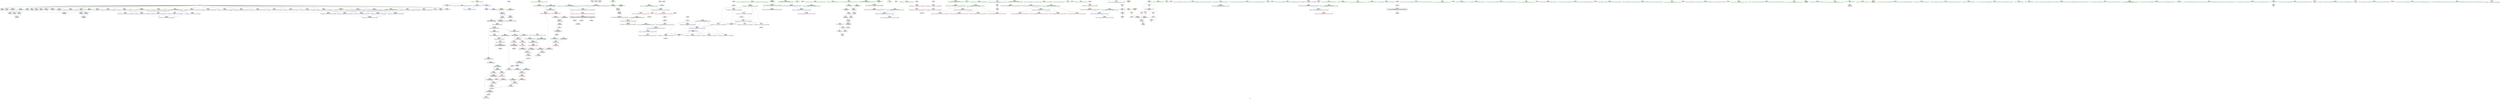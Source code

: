 digraph "SVFG" {
	label="SVFG";

	Node0x55f7d6ecad30 [shape=record,color=grey,label="{NodeID: 0\nNullPtr}"];
	Node0x55f7d6ecad30 -> Node0x55f7d6eeacf0[style=solid];
	Node0x55f7d6ecad30 -> Node0x55f7d6eef9a0[style=solid];
	Node0x55f7d6ecad30 -> Node0x55f7d6eefa70[style=solid];
	Node0x55f7d6ecad30 -> Node0x55f7d6eefb40[style=solid];
	Node0x55f7d6ecad30 -> Node0x55f7d6eefc10[style=solid];
	Node0x55f7d6ecad30 -> Node0x55f7d6eefce0[style=solid];
	Node0x55f7d6ecad30 -> Node0x55f7d6eefdb0[style=solid];
	Node0x55f7d6ecad30 -> Node0x55f7d6eefe80[style=solid];
	Node0x55f7d6ecad30 -> Node0x55f7d6eeff50[style=solid];
	Node0x55f7d6ecad30 -> Node0x55f7d6ef0020[style=solid];
	Node0x55f7d6ecad30 -> Node0x55f7d6ef00f0[style=solid];
	Node0x55f7d6ecad30 -> Node0x55f7d6ef01c0[style=solid];
	Node0x55f7d6ecad30 -> Node0x55f7d6ef0290[style=solid];
	Node0x55f7d6ecad30 -> Node0x55f7d6ef0360[style=solid];
	Node0x55f7d6ecad30 -> Node0x55f7d6ef0430[style=solid];
	Node0x55f7d6ecad30 -> Node0x55f7d6ef0500[style=solid];
	Node0x55f7d6ecad30 -> Node0x55f7d6ef05d0[style=solid];
	Node0x55f7d6ecad30 -> Node0x55f7d6ef06a0[style=solid];
	Node0x55f7d6ecad30 -> Node0x55f7d6ef0770[style=solid];
	Node0x55f7d6ecad30 -> Node0x55f7d6ef0840[style=solid];
	Node0x55f7d6ecad30 -> Node0x55f7d6ef0910[style=solid];
	Node0x55f7d6ecad30 -> Node0x55f7d6ef09e0[style=solid];
	Node0x55f7d6ecad30 -> Node0x55f7d6ef0ab0[style=solid];
	Node0x55f7d6ecad30 -> Node0x55f7d6ef0b80[style=solid];
	Node0x55f7d6ecad30 -> Node0x55f7d6ef0c50[style=solid];
	Node0x55f7d6ecad30 -> Node0x55f7d6ef0d20[style=solid];
	Node0x55f7d6ecad30 -> Node0x55f7d6ef0df0[style=solid];
	Node0x55f7d6ecad30 -> Node0x55f7d6ef0ec0[style=solid];
	Node0x55f7d6ecad30 -> Node0x55f7d6ef0f90[style=solid];
	Node0x55f7d6ecad30 -> Node0x55f7d6ef8590[style=solid];
	Node0x55f7d6f35cd0 [shape=record,color=black,label="{NodeID: 609\n182 = PHI()\n}"];
	Node0x55f7d6ef9fc0 [shape=record,color=blue,label="{NodeID: 277\n362\<--397\nexn.slot\<--\n_ZN3Sol3RecENSt7__cxx1112basic_stringIcSt11char_traitsIcESaIcEEE\n}"];
	Node0x55f7d6ef9fc0 -> Node0x55f7d6eeeaf0[style=dashed];
	Node0x55f7d6eedab0 [shape=record,color=red,label="{NodeID: 194\n247\<--236\nthis1\<--this.addr\n_ZNSt8ios_base4setfESt13_Ios_FmtflagsS0_\n}"];
	Node0x55f7d6eedab0 -> Node0x55f7d6ef2c50[style=solid];
	Node0x55f7d6eedab0 -> Node0x55f7d6ef2d20[style=solid];
	Node0x55f7d6eedab0 -> Node0x55f7d6ef2df0[style=solid];
	Node0x55f7d6eeab20 [shape=record,color=green,label="{NodeID: 111\n627\<--628\n__t.addr\<--__t.addr_field_insensitive\n_ZSt4moveIRNSt7__cxx1112basic_stringIcSt11char_traitsIcESaIcEEEEONSt16remove_referenceIT_E4typeEOS8_\n}"];
	Node0x55f7d6eeab20 -> Node0x55f7d6ef82f0[style=solid];
	Node0x55f7d6eeab20 -> Node0x55f7d6efb1a0[style=solid];
	Node0x55f7d6ee8b80 [shape=record,color=green,label="{NodeID: 28\n56\<--57\nsol\<--sol_field_insensitive\nmain\n|{<s0>9}}"];
	Node0x55f7d6ee8b80:s0 -> Node0x55f7d6f32430[style=solid,color=red];
	Node0x55f7d6f38ad0 [shape=record,color=black,label="{NodeID: 637\n555 = PHI()\n}"];
	Node0x55f7d6f38ad0 -> Node0x55f7d6f08080[style=solid];
	Node0x55f7d6eef170 [shape=record,color=red,label="{NodeID: 222\n428\<--368\n\<--i\n_ZN3Sol3RecENSt7__cxx1112basic_stringIcSt11char_traitsIcESaIcEEE\n}"];
	Node0x55f7d6eef170 -> Node0x55f7d6efa300[style=solid];
	Node0x55f7d6ef0df0 [shape=record,color=black,label="{NodeID: 139\n480\<--3\n\<--dummyVal\n_ZN3Sol3RecENSt7__cxx1112basic_stringIcSt11char_traitsIcESaIcEEE\n}"];
	Node0x55f7d6ef0df0 -> Node0x55f7d6efaa50[style=solid];
	Node0x55f7d6eeb590 [shape=record,color=green,label="{NodeID: 56\n198\<--199\n_ZSt4endlIcSt11char_traitsIcEERSt13basic_ostreamIT_T0_ES6_\<--_ZSt4endlIcSt11char_traitsIcEERSt13basic_ostreamIT_T0_ES6__field_insensitive\n}"];
	Node0x55f7d6f3b370 [shape=record,color=black,label="{NodeID: 665\n118 = PHI()\n0th arg _ZSt5fixedRSt8ios_base }"];
	Node0x55f7d6f3b370 -> Node0x55f7d6ef89d0[style=solid];
	Node0x55f7d6f08080 [shape=record,color=grey,label="{NodeID: 499\n556 = Binary(553, 555, )\n}"];
	Node0x55f7d6f08080 -> Node0x55f7d6efae60[style=solid];
	Node0x55f7d6ef89d0 [shape=record,color=blue,label="{NodeID: 250\n119\<--118\n__base.addr\<--__base\n_ZSt5fixedRSt8ios_base\n}"];
	Node0x55f7d6ef89d0 -> Node0x55f7d6ef3540[style=dashed];
	Node0x55f7d6ef89d0 -> Node0x55f7d6ef3610[style=dashed];
	Node0x55f7d6ef2540 [shape=record,color=purple,label="{NodeID: 167\n651\<--18\nllvm.global_ctors_0\<--llvm.global_ctors\nGlob }"];
	Node0x55f7d6ef2540 -> Node0x55f7d6ef83c0[style=solid];
	Node0x55f7d6eecdd0 [shape=record,color=green,label="{NodeID: 84\n372\<--373\nref.tmp13\<--ref.tmp13_field_insensitive\n_ZN3Sol3RecENSt7__cxx1112basic_stringIcSt11char_traitsIcESaIcEEE\n|{<s0>43|<s1>44}}"];
	Node0x55f7d6eecdd0:s0 -> Node0x55f7d6f3a9e0[style=solid,color=red];
	Node0x55f7d6eecdd0:s1 -> Node0x55f7d6f3b900[style=solid,color=red];
	Node0x55f7d6ed42f0 [shape=record,color=green,label="{NodeID: 1\n7\<--1\n__dso_handle\<--dummyObj\nGlob }"];
	Node0x55f7d6f35da0 [shape=record,color=black,label="{NodeID: 610\n30 = PHI()\n}"];
	Node0x55f7d6efa090 [shape=record,color=blue,label="{NodeID: 278\n364\<--399\nehselector.slot\<--\n_ZN3Sol3RecENSt7__cxx1112basic_stringIcSt11char_traitsIcESaIcEEE\n}"];
	Node0x55f7d6efa090 -> Node0x55f7d6eeebc0[style=dashed];
	Node0x55f7d6eedb80 [shape=record,color=red,label="{NodeID: 195\n259\<--238\n\<--__fmtfl.addr\n_ZNSt8ios_base4setfESt13_Ios_FmtflagsS0_\n|{<s0>28}}"];
	Node0x55f7d6eedb80:s0 -> Node0x55f7d6f3b440[style=solid,color=red];
	Node0x55f7d6eeabf0 [shape=record,color=green,label="{NodeID: 112\n20\<--647\n_GLOBAL__sub_I_Swistakk_0_0.cpp\<--_GLOBAL__sub_I_Swistakk_0_0.cpp_field_insensitive\n}"];
	Node0x55f7d6eeabf0 -> Node0x55f7d6ef8490[style=solid];
	Node0x55f7d6ee8c50 [shape=record,color=green,label="{NodeID: 29\n62\<--63\n_ZNSt8ios_base15sync_with_stdioEb\<--_ZNSt8ios_base15sync_with_stdioEb_field_insensitive\n}"];
	Node0x55f7d6f38bd0 [shape=record,color=black,label="{NodeID: 638\n560 = PHI()\n}"];
	Node0x55f7d6f38bd0 -> Node0x55f7d6f08980[style=solid];
	Node0x55f7d6eef240 [shape=record,color=red,label="{NodeID: 223\n432\<--368\n\<--i\n_ZN3Sol3RecENSt7__cxx1112basic_stringIcSt11char_traitsIcESaIcEEE\n}"];
	Node0x55f7d6eef240 -> Node0x55f7d6f08680[style=solid];
	Node0x55f7d6ef0ec0 [shape=record,color=black,label="{NodeID: 140\n493\<--3\nlpad.val\<--dummyVal\n_ZN3Sol3RecENSt7__cxx1112basic_stringIcSt11char_traitsIcESaIcEEE\n}"];
	Node0x55f7d6eeb690 [shape=record,color=green,label="{NodeID: 57\n200\<--201\n_ZNSolsEPFRSoS_E\<--_ZNSolsEPFRSoS_E_field_insensitive\n}"];
	Node0x55f7d6f3b440 [shape=record,color=black,label="{NodeID: 666\n314 = PHI(259, 280, )\n0th arg _ZStanSt13_Ios_FmtflagsS_ }"];
	Node0x55f7d6f3b440 -> Node0x55f7d6ef9bb0[style=solid];
	Node0x55f7d6f08200 [shape=record,color=grey,label="{NodeID: 500\n324 = Binary(322, 323, )\n}"];
	Node0x55f7d6f08200 -> Node0x55f7d6ef1ab0[style=solid];
	Node0x55f7d6ef8aa0 [shape=record,color=blue,label="{NodeID: 251\n134\<--131\n__n.addr\<--__n\n_ZSt12setprecisioni\n}"];
	Node0x55f7d6ef8aa0 -> Node0x55f7d6ef36e0[style=dashed];
	Node0x55f7d6ef2640 [shape=record,color=purple,label="{NodeID: 168\n652\<--18\nllvm.global_ctors_1\<--llvm.global_ctors\nGlob }"];
	Node0x55f7d6ef2640 -> Node0x55f7d6ef8490[style=solid];
	Node0x55f7d6eecea0 [shape=record,color=green,label="{NodeID: 85\n374\<--375\nagg.tmp\<--agg.tmp_field_insensitive\n_ZN3Sol3RecENSt7__cxx1112basic_stringIcSt11char_traitsIcESaIcEEE\n|{<s0>43}}"];
	Node0x55f7d6eecea0:s0 -> Node0x55f7d6f3ae60[style=solid,color=red];
	Node0x55f7d6ed4380 [shape=record,color=green,label="{NodeID: 2\n8\<--1\n_ZSt4cout\<--dummyObj\nGlob }"];
	Node0x55f7d6f35e70 [shape=record,color=black,label="{NodeID: 611\n60 = PHI()\n}"];
	Node0x55f7d6efa160 [shape=record,color=blue,label="{NodeID: 279\n366\<--406\nwh_max\<--sub\n_ZN3Sol3RecENSt7__cxx1112basic_stringIcSt11char_traitsIcESaIcEEE\n}"];
	Node0x55f7d6efa160 -> Node0x55f7d6eeec90[style=dashed];
	Node0x55f7d6efa160 -> Node0x55f7d6eeed60[style=dashed];
	Node0x55f7d6efa160 -> Node0x55f7d6eeee30[style=dashed];
	Node0x55f7d6efa160 -> Node0x55f7d6eeef00[style=dashed];
	Node0x55f7d6efa160 -> Node0x55f7d6efa300[style=dashed];
	Node0x55f7d6efa160 -> Node0x55f7d6f1a4c0[style=dashed];
	Node0x55f7d6efa160 -> Node0x55f7d6f1c7c0[style=dashed];
	Node0x55f7d6eedc50 [shape=record,color=red,label="{NodeID: 196\n251\<--240\n\<--__mask.addr\n_ZNSt8ios_base4setfESt13_Ios_FmtflagsS0_\n|{<s0>26}}"];
	Node0x55f7d6eedc50:s0 -> Node0x55f7d6f39ba0[style=solid,color=red];
	Node0x55f7d6eeacf0 [shape=record,color=black,label="{NodeID: 113\n2\<--3\ndummyVal\<--dummyVal\n}"];
	Node0x55f7d6ee8d50 [shape=record,color=green,label="{NodeID: 30\n65\<--66\n_ZSt5fixedRSt8ios_base\<--_ZSt5fixedRSt8ios_base_field_insensitive\n}"];
	Node0x55f7d6f38cd0 [shape=record,color=black,label="{NodeID: 639\n567 = PHI()\n}"];
	Node0x55f7d6f38cd0 -> Node0x55f7d6f08c80[style=solid];
	Node0x55f7d6eef310 [shape=record,color=red,label="{NodeID: 224\n420\<--417\n\<--call5\n_ZN3Sol3RecENSt7__cxx1112basic_stringIcSt11char_traitsIcESaIcEEE\n}"];
	Node0x55f7d6eef310 -> Node0x55f7d6ef1c50[style=solid];
	Node0x55f7d6ef0f90 [shape=record,color=black,label="{NodeID: 141\n494\<--3\nlpad.val25\<--dummyVal\n_ZN3Sol3RecENSt7__cxx1112basic_stringIcSt11char_traitsIcESaIcEEE\n}"];
	Node0x55f7d6eeb790 [shape=record,color=green,label="{NodeID: 58\n236\<--237\nthis.addr\<--this.addr_field_insensitive\n_ZNSt8ios_base4setfESt13_Ios_FmtflagsS0_\n}"];
	Node0x55f7d6eeb790 -> Node0x55f7d6eedab0[style=solid];
	Node0x55f7d6eeb790 -> Node0x55f7d6ef92c0[style=solid];
	Node0x55f7d6f3b590 [shape=record,color=black,label="{NodeID: 667\n315 = PHI(260, 281, )\n1st arg _ZStanSt13_Ios_FmtflagsS_ }"];
	Node0x55f7d6f3b590 -> Node0x55f7d6ef9c80[style=solid];
	Node0x55f7d6f08380 [shape=record,color=grey,label="{NodeID: 501\n292 = Binary(291, 293, )\n}"];
	Node0x55f7d6f08380 -> Node0x55f7d6ef1910[style=solid];
	Node0x55f7d6ef8b70 [shape=record,color=blue,label="{NodeID: 252\n137\<--138\n_M_n\<--\n_ZSt12setprecisioni\n}"];
	Node0x55f7d6ef8b70 -> Node0x55f7d6ef37b0[style=dashed];
	Node0x55f7d6ef2740 [shape=record,color=purple,label="{NodeID: 169\n653\<--18\nllvm.global_ctors_2\<--llvm.global_ctors\nGlob }"];
	Node0x55f7d6ef2740 -> Node0x55f7d6ef8590[style=solid];
	Node0x55f7d6eecf70 [shape=record,color=green,label="{NodeID: 86\n376\<--377\nref.tmp18\<--ref.tmp18_field_insensitive\n_ZN3Sol3RecENSt7__cxx1112basic_stringIcSt11char_traitsIcESaIcEEE\n|{<s0>46}}"];
	Node0x55f7d6eecf70:s0 -> Node0x55f7d6f3a4e0[style=solid,color=red];
	Node0x55f7d6ed4630 [shape=record,color=green,label="{NodeID: 3\n9\<--1\n_ZSt3cin\<--dummyObj\nGlob }"];
	Node0x55f7d6f35f70 [shape=record,color=black,label="{NodeID: 612\n69 = PHI(130, )\n}"];
	Node0x55f7d6f35f70 -> Node0x55f7d6ef8760[style=solid];
	Node0x55f7d6efa230 [shape=record,color=blue,label="{NodeID: 280\n368\<--409\ni\<--sub4\n_ZN3Sol3RecENSt7__cxx1112basic_stringIcSt11char_traitsIcESaIcEEE\n}"];
	Node0x55f7d6efa230 -> Node0x55f7d6eeefd0[style=dashed];
	Node0x55f7d6efa230 -> Node0x55f7d6eef0a0[style=dashed];
	Node0x55f7d6efa230 -> Node0x55f7d6eef170[style=dashed];
	Node0x55f7d6efa230 -> Node0x55f7d6eef240[style=dashed];
	Node0x55f7d6efa230 -> Node0x55f7d6efa3d0[style=dashed];
	Node0x55f7d6efa230 -> Node0x55f7d6f1ccc0[style=dashed];
	Node0x55f7d6eedd20 [shape=record,color=red,label="{NodeID: 197\n260\<--240\n\<--__mask.addr\n_ZNSt8ios_base4setfESt13_Ios_FmtflagsS0_\n|{<s0>28}}"];
	Node0x55f7d6eedd20:s0 -> Node0x55f7d6f3b590[style=solid,color=red];
	Node0x55f7d6eef9a0 [shape=record,color=black,label="{NodeID: 114\n205\<--3\n\<--dummyVal\n_ZN3Sol4TestEx\n}"];
	Node0x55f7d6ee8e50 [shape=record,color=green,label="{NodeID: 31\n67\<--68\n_ZNSolsEPFRSt8ios_baseS0_E\<--_ZNSolsEPFRSt8ios_baseS0_E_field_insensitive\n}"];
	Node0x55f7d6f38dd0 [shape=record,color=black,label="{NodeID: 640\n578 = PHI()\n|{<s0>61}}"];
	Node0x55f7d6f38dd0:s0 -> Node0x55f7d6f396a0[style=solid,color=red];
	Node0x55f7d6eef3e0 [shape=record,color=red,label="{NodeID: 225\n424\<--423\n\<--call6\n_ZN3Sol3RecENSt7__cxx1112basic_stringIcSt11char_traitsIcESaIcEEE\n}"];
	Node0x55f7d6eef3e0 -> Node0x55f7d6ef1d20[style=solid];
	Node0x55f7d6ef1060 [shape=record,color=black,label="{NodeID: 142\n10\<--9\n\<--_ZSt3cin\nCan only get source location for instruction, argument, global var or function.}"];
	Node0x55f7d6ef1060 -> Node0x55f7d6ef2ec0[style=solid];
	Node0x55f7d6eeb860 [shape=record,color=green,label="{NodeID: 59\n238\<--239\n__fmtfl.addr\<--__fmtfl.addr_field_insensitive\n_ZNSt8ios_base4setfESt13_Ios_FmtflagsS0_\n}"];
	Node0x55f7d6eeb860 -> Node0x55f7d6eedb80[style=solid];
	Node0x55f7d6eeb860 -> Node0x55f7d6ef9390[style=solid];
	Node0x55f7d6f3b6e0 [shape=record,color=black,label="{NodeID: 668\n598 = PHI(370, )\n0th arg _ZStplIcSt11char_traitsIcESaIcEENSt7__cxx1112basic_stringIT_T0_T1_EES5_OS8_ }"];
	Node0x55f7d6f08500 [shape=record,color=grey,label="{NodeID: 502\n449 = Binary(448, 93, )\n}"];
	Node0x55f7d6ef8c40 [shape=record,color=blue,label="{NodeID: 253\n152\<--150\nthis.addr\<--this\n_ZN3Sol4TestEx\n}"];
	Node0x55f7d6ef8c40 -> Node0x55f7d6ef3880[style=dashed];
	Node0x55f7d6ef2840 [shape=record,color=purple,label="{NodeID: 170\n73\<--50\ncoerce.dive\<--agg.tmp\nmain\n}"];
	Node0x55f7d6ef2840 -> Node0x55f7d6ef8760[style=solid];
	Node0x55f7d6eed040 [shape=record,color=green,label="{NodeID: 87\n382\<--383\n_ZSteqIcSt11char_traitsIcESaIcEEbRKNSt7__cxx1112basic_stringIT_T0_T1_EEPKS5_\<--_ZSteqIcSt11char_traitsIcESaIcEEbRKNSt7__cxx1112basic_stringIT_T0_T1_EEPKS5__field_insensitive\n}"];
	Node0x55f7d6ed46c0 [shape=record,color=green,label="{NodeID: 4\n12\<--1\n.str\<--dummyObj\nGlob }"];
	Node0x55f7d6f361a0 [shape=record,color=black,label="{NodeID: 613\n77 = PHI()\n}"];
	Node0x55f7d6f1ec10 [shape=record,color=yellow,style=double,label="{NodeID: 530\n22V_1 = ENCHI(MR_22V_0)\npts\{159 \}\nFun[_ZN3Sol4TestEx]}"];
	Node0x55f7d6f1ec10 -> Node0x55f7d6ef8de0[style=dashed];
	Node0x55f7d6f1ec10 -> Node0x55f7d6ef8f80[style=dashed];
	Node0x55f7d6f1ec10 -> Node0x55f7d6ef9120[style=dashed];
	Node0x55f7d6efa300 [shape=record,color=blue,label="{NodeID: 281\n366\<--428\nwh_max\<--\n_ZN3Sol3RecENSt7__cxx1112basic_stringIcSt11char_traitsIcESaIcEEE\n}"];
	Node0x55f7d6efa300 -> Node0x55f7d6f1a4c0[style=dashed];
	Node0x55f7d6eeddf0 [shape=record,color=red,label="{NodeID: 198\n268\<--242\n\<--__old\n_ZNSt8ios_base4setfESt13_Ios_FmtflagsS0_\n}"];
	Node0x55f7d6eeddf0 -> Node0x55f7d6ef1770[style=solid];
	Node0x55f7d6eefa70 [shape=record,color=black,label="{NodeID: 115\n206\<--3\n\<--dummyVal\n_ZN3Sol4TestEx\n}"];
	Node0x55f7d6eefa70 -> Node0x55f7d6ef8de0[style=solid];
	Node0x55f7d6ee8f50 [shape=record,color=green,label="{NodeID: 32\n71\<--72\n_ZSt12setprecisioni\<--_ZSt12setprecisioni_field_insensitive\n}"];
	Node0x55f7d6f38ed0 [shape=record,color=black,label="{NodeID: 641\n581 = PHI(625, )\n}"];
	Node0x55f7d6f38ed0 -> Node0x55f7d6f06f40[style=solid];
	Node0x55f7d6f186a0 [shape=record,color=yellow,style=double,label="{NodeID: 558\n54V_1 = ENCHI(MR_54V_0)\npts\{363 \}\nFun[_ZN3Sol3RecENSt7__cxx1112basic_stringIcSt11char_traitsIcESaIcEEE]}"];
	Node0x55f7d6f186a0 -> Node0x55f7d6ef9fc0[style=dashed];
	Node0x55f7d6f186a0 -> Node0x55f7d6efa4a0[style=dashed];
	Node0x55f7d6f186a0 -> Node0x55f7d6efa640[style=dashed];
	Node0x55f7d6f186a0 -> Node0x55f7d6efa7e0[style=dashed];
	Node0x55f7d6f186a0 -> Node0x55f7d6efa980[style=dashed];
	Node0x55f7d6eef4b0 [shape=record,color=red,label="{NodeID: 226\n439\<--438\n\<--call12\n_ZN3Sol3RecENSt7__cxx1112basic_stringIcSt11char_traitsIcESaIcEEE\n|{<s0>44}}"];
	Node0x55f7d6eef4b0:s0 -> Node0x55f7d6f3b7f0[style=solid,color=red];
	Node0x55f7d6ef1160 [shape=record,color=black,label="{NodeID: 143\n11\<--9\n\<--_ZSt3cin\nCan only get source location for instruction, argument, global var or function.}"];
	Node0x55f7d6ef1160 -> Node0x55f7d6ef2f90[style=solid];
	Node0x55f7d6eeb930 [shape=record,color=green,label="{NodeID: 60\n240\<--241\n__mask.addr\<--__mask.addr_field_insensitive\n_ZNSt8ios_base4setfESt13_Ios_FmtflagsS0_\n}"];
	Node0x55f7d6eeb930 -> Node0x55f7d6eedc50[style=solid];
	Node0x55f7d6eeb930 -> Node0x55f7d6eedd20[style=solid];
	Node0x55f7d6eeb930 -> Node0x55f7d6ef9460[style=solid];
	Node0x55f7d6f3b7f0 [shape=record,color=black,label="{NodeID: 669\n599 = PHI(439, )\n1st arg _ZStplIcSt11char_traitsIcESaIcEENSt7__cxx1112basic_stringIT_T0_T1_EES5_OS8_ }"];
	Node0x55f7d6f3b7f0 -> Node0x55f7d6efb000[style=solid];
	Node0x55f7d6f08680 [shape=record,color=grey,label="{NodeID: 503\n433 = Binary(432, 434, )\n}"];
	Node0x55f7d6f08680 -> Node0x55f7d6efa3d0[style=solid];
	Node0x55f7d6ef8d10 [shape=record,color=blue,label="{NodeID: 254\n154\<--151\nt.addr\<--t\n_ZN3Sol4TestEx\n}"];
	Node0x55f7d6ef8d10 -> Node0x55f7d6ef3950[style=dashed];
	Node0x55f7d6ef2910 [shape=record,color=purple,label="{NodeID: 171\n75\<--50\ncoerce.dive3\<--agg.tmp\nmain\n}"];
	Node0x55f7d6ef2910 -> Node0x55f7d6ef33a0[style=solid];
	Node0x55f7d6eed140 [shape=record,color=green,label="{NodeID: 88\n386\<--387\n_ZNSaIcEC1Ev\<--_ZNSaIcEC1Ev_field_insensitive\n}"];
	Node0x55f7d6ed4780 [shape=record,color=green,label="{NodeID: 5\n14\<--1\n.str.1\<--dummyObj\nGlob }"];
	Node0x55f7d6f36270 [shape=record,color=black,label="{NodeID: 614\n86 = PHI()\n}"];
	Node0x55f7d6f1ecf0 [shape=record,color=yellow,style=double,label="{NodeID: 531\n24V_1 = ENCHI(MR_24V_0)\npts\{161 \}\nFun[_ZN3Sol4TestEx]}"];
	Node0x55f7d6f1ecf0 -> Node0x55f7d6ef8eb0[style=dashed];
	Node0x55f7d6f1ecf0 -> Node0x55f7d6ef9050[style=dashed];
	Node0x55f7d6f1ecf0 -> Node0x55f7d6ef91f0[style=dashed];
	Node0x55f7d6efa3d0 [shape=record,color=blue,label="{NodeID: 282\n368\<--433\ni\<--dec\n_ZN3Sol3RecENSt7__cxx1112basic_stringIcSt11char_traitsIcESaIcEEE\n}"];
	Node0x55f7d6efa3d0 -> Node0x55f7d6eeefd0[style=dashed];
	Node0x55f7d6efa3d0 -> Node0x55f7d6eef0a0[style=dashed];
	Node0x55f7d6efa3d0 -> Node0x55f7d6eef170[style=dashed];
	Node0x55f7d6efa3d0 -> Node0x55f7d6eef240[style=dashed];
	Node0x55f7d6efa3d0 -> Node0x55f7d6efa3d0[style=dashed];
	Node0x55f7d6efa3d0 -> Node0x55f7d6f1ccc0[style=dashed];
	Node0x55f7d6eedec0 [shape=record,color=red,label="{NodeID: 199\n249\<--248\n\<--_M_flags\n_ZNSt8ios_base4setfESt13_Ios_FmtflagsS0_\n}"];
	Node0x55f7d6eedec0 -> Node0x55f7d6ef9530[style=solid];
	Node0x55f7d6eefb40 [shape=record,color=black,label="{NodeID: 116\n208\<--3\n\<--dummyVal\n_ZN3Sol4TestEx\n}"];
	Node0x55f7d6eefb40 -> Node0x55f7d6ef8eb0[style=solid];
	Node0x55f7d6ee9050 [shape=record,color=green,label="{NodeID: 33\n78\<--79\n_ZStlsIcSt11char_traitsIcEERSt13basic_ostreamIT_T0_ES6_St13_Setprecision\<--_ZStlsIcSt11char_traitsIcEERSt13basic_ostreamIT_T0_ES6_St13_Setprecision_field_insensitive\n}"];
	Node0x55f7d6f390a0 [shape=record,color=black,label="{NodeID: 642\n587 = PHI()\n|{<s0>63}}"];
	Node0x55f7d6f390a0:s0 -> Node0x55f7d6f396a0[style=solid,color=red];
	Node0x55f7d6f18780 [shape=record,color=yellow,style=double,label="{NodeID: 559\n56V_1 = ENCHI(MR_56V_0)\npts\{365 \}\nFun[_ZN3Sol3RecENSt7__cxx1112basic_stringIcSt11char_traitsIcESaIcEEE]}"];
	Node0x55f7d6f18780 -> Node0x55f7d6efa090[style=dashed];
	Node0x55f7d6f18780 -> Node0x55f7d6efa570[style=dashed];
	Node0x55f7d6f18780 -> Node0x55f7d6efa710[style=dashed];
	Node0x55f7d6f18780 -> Node0x55f7d6efa8b0[style=dashed];
	Node0x55f7d6f18780 -> Node0x55f7d6efaa50[style=dashed];
	Node0x55f7d6eef580 [shape=record,color=red,label="{NodeID: 227\n518\<--512\n\<--__lhs.addr\n_ZSteqIcSt11char_traitsIcESaIcEEbRKNSt7__cxx1112basic_stringIT_T0_T1_EEPKS5_\n}"];
	Node0x55f7d6ef1260 [shape=record,color=black,label="{NodeID: 144\n31\<--32\n\<--_ZNSt8ios_base4InitD1Ev\nCan only get source location for instruction, argument, global var or function.}"];
	Node0x55f7d6eeba00 [shape=record,color=green,label="{NodeID: 61\n242\<--243\n__old\<--__old_field_insensitive\n_ZNSt8ios_base4setfESt13_Ios_FmtflagsS0_\n}"];
	Node0x55f7d6eeba00 -> Node0x55f7d6eeddf0[style=solid];
	Node0x55f7d6eeba00 -> Node0x55f7d6ef9530[style=solid];
	Node0x55f7d6f3b900 [shape=record,color=black,label="{NodeID: 670\n600 = PHI(372, )\n2nd arg _ZStplIcSt11char_traitsIcESaIcEENSt7__cxx1112basic_stringIT_T0_T1_EES5_OS8_ }"];
	Node0x55f7d6f3b900 -> Node0x55f7d6efb0d0[style=solid];
	Node0x55f7d6f08800 [shape=record,color=grey,label="{NodeID: 504\n413 = cmp(412, 414, )\n}"];
	Node0x55f7d6ef8de0 [shape=record,color=blue,label="{NodeID: 255\n158\<--206\nexn.slot\<--\n_ZN3Sol4TestEx\n}"];
	Node0x55f7d6ef8de0 -> Node0x55f7d6eed910[style=dashed];
	Node0x55f7d6ef29e0 [shape=record,color=purple,label="{NodeID: 172\n81\<--80\nvbase.offset.ptr\<--vtable\nmain\n}"];
	Node0x55f7d6ef29e0 -> Node0x55f7d6ef1430[style=solid];
	Node0x55f7d6eed240 [shape=record,color=green,label="{NodeID: 89\n390\<--391\n_ZNSt7__cxx1112basic_stringIcSt11char_traitsIcESaIcEEC1EPKcRKS3_\<--_ZNSt7__cxx1112basic_stringIcSt11char_traitsIcESaIcEEC1EPKcRKS3__field_insensitive\n}"];
	Node0x55f7d6ed4c10 [shape=record,color=green,label="{NodeID: 6\n16\<--1\n.str.2\<--dummyObj\nGlob }"];
	Node0x55f7d6f36340 [shape=record,color=black,label="{NodeID: 615\n89 = PHI()\n}"];
	Node0x55f7d6efa4a0 [shape=record,color=blue,label="{NodeID: 283\n362\<--460\nexn.slot\<--\n_ZN3Sol3RecENSt7__cxx1112basic_stringIcSt11char_traitsIcESaIcEEE\n}"];
	Node0x55f7d6efa4a0 -> Node0x55f7d6eeeaf0[style=dashed];
	Node0x55f7d6eedf90 [shape=record,color=red,label="{NodeID: 200\n279\<--273\n\<--__a.addr\n_ZStaNRSt13_Ios_FmtflagsS_\n}"];
	Node0x55f7d6eedf90 -> Node0x55f7d6eee200[style=solid];
	Node0x55f7d6eefc10 [shape=record,color=black,label="{NodeID: 117\n211\<--3\n\<--dummyVal\n_ZN3Sol4TestEx\n}"];
	Node0x55f7d6ee9150 [shape=record,color=green,label="{NodeID: 34\n87\<--88\n_ZNSt9basic_iosIcSt11char_traitsIcEE3tieEPSo\<--_ZNSt9basic_iosIcSt11char_traitsIcEE3tieEPSo_field_insensitive\n}"];
	Node0x55f7d6f39170 [shape=record,color=black,label="{NodeID: 643\n590 = PHI(625, )\n}"];
	Node0x55f7d6f39170 -> Node0x55f7d6f06f40[style=solid];
	Node0x55f7d6eef650 [shape=record,color=red,label="{NodeID: 228\n519\<--514\n\<--__rhs.addr\n_ZSteqIcSt11char_traitsIcESaIcEEbRKNSt7__cxx1112basic_stringIT_T0_T1_EEPKS5_\n}"];
	Node0x55f7d6ef1360 [shape=record,color=black,label="{NodeID: 145\n47\<--59\nmain_ret\<--\nmain\n}"];
	Node0x55f7d6eebad0 [shape=record,color=green,label="{NodeID: 62\n253\<--254\n_ZStcoSt13_Ios_Fmtflags\<--_ZStcoSt13_Ios_Fmtflags_field_insensitive\n}"];
	Node0x55f7d6f08980 [shape=record,color=grey,label="{NodeID: 505\n563 = cmp(558, 560, )\n}"];
	Node0x55f7d6ef8eb0 [shape=record,color=blue,label="{NodeID: 256\n160\<--208\nehselector.slot\<--\n_ZN3Sol4TestEx\n}"];
	Node0x55f7d6ef8eb0 -> Node0x55f7d6eed9e0[style=dashed];
	Node0x55f7d6ef2ab0 [shape=record,color=purple,label="{NodeID: 173\n137\<--132\n_M_n\<--retval\n_ZSt12setprecisioni\n}"];
	Node0x55f7d6ef2ab0 -> Node0x55f7d6ef8b70[style=solid];
	Node0x55f7d6eed340 [shape=record,color=green,label="{NodeID: 90\n393\<--394\n_ZNSaIcED1Ev\<--_ZNSaIcED1Ev_field_insensitive\n}"];
	Node0x55f7d6ed4ca0 [shape=record,color=green,label="{NodeID: 7\n19\<--1\n\<--dummyObj\nCan only get source location for instruction, argument, global var or function.}"];
	Node0x55f7d6f37370 [shape=record,color=black,label="{NodeID: 616\n123 = PHI(232, )\n}"];
	Node0x55f7d6efa570 [shape=record,color=blue,label="{NodeID: 284\n364\<--462\nehselector.slot\<--\n_ZN3Sol3RecENSt7__cxx1112basic_stringIcSt11char_traitsIcESaIcEEE\n}"];
	Node0x55f7d6efa570 -> Node0x55f7d6eeebc0[style=dashed];
	Node0x55f7d6eee060 [shape=record,color=red,label="{NodeID: 201\n283\<--273\n\<--__a.addr\n_ZStaNRSt13_Ios_FmtflagsS_\n}"];
	Node0x55f7d6eee060 -> Node0x55f7d6ef1840[style=solid];
	Node0x55f7d6eee060 -> Node0x55f7d6ef97a0[style=solid];
	Node0x55f7d6eefce0 [shape=record,color=black,label="{NodeID: 118\n212\<--3\n\<--dummyVal\n_ZN3Sol4TestEx\n}"];
	Node0x55f7d6eefce0 -> Node0x55f7d6ef8f80[style=solid];
	Node0x55f7d6ee9250 [shape=record,color=green,label="{NodeID: 35\n90\<--91\n_ZNSirsERx\<--_ZNSirsERx_field_insensitive\n}"];
	Node0x55f7d6f392e0 [shape=record,color=black,label="{NodeID: 644\n612 = PHI(625, )\n}"];
	Node0x55f7d6eef720 [shape=record,color=red,label="{NodeID: 229\n552\<--542\n\<--__lhs.addr\n_ZStplIcSt11char_traitsIcESaIcEENSt7__cxx1112basic_stringIT_T0_T1_EEOS8_S9_\n}"];
	Node0x55f7d6ef1430 [shape=record,color=black,label="{NodeID: 146\n82\<--81\n\<--vbase.offset.ptr\nmain\n}"];
	Node0x55f7d6ef1430 -> Node0x55f7d6ef3470[style=solid];
	Node0x55f7d6eebbd0 [shape=record,color=green,label="{NodeID: 63\n257\<--258\n_ZStaNRSt13_Ios_FmtflagsS_\<--_ZStaNRSt13_Ios_FmtflagsS__field_insensitive\n}"];
	Node0x55f7d6f08b00 [shape=record,color=grey,label="{NodeID: 506\n523 = cmp(520, 59, )\n}"];
	Node0x55f7d6f08b00 -> Node0x55f7d6ef1df0[style=solid];
	Node0x55f7d6ef8f80 [shape=record,color=blue,label="{NodeID: 257\n158\<--212\nexn.slot\<--\n_ZN3Sol4TestEx\n}"];
	Node0x55f7d6ef8f80 -> Node0x55f7d6eed910[style=dashed];
	Node0x55f7d6ef2b80 [shape=record,color=purple,label="{NodeID: 174\n140\<--132\ncoerce.dive\<--retval\n_ZSt12setprecisioni\n}"];
	Node0x55f7d6ef2b80 -> Node0x55f7d6ef37b0[style=solid];
	Node0x55f7d6eed440 [shape=record,color=green,label="{NodeID: 91\n404\<--405\n_ZNKSt7__cxx1112basic_stringIcSt11char_traitsIcESaIcEE4sizeEv\<--_ZNKSt7__cxx1112basic_stringIcSt11char_traitsIcESaIcEE4sizeEv_field_insensitive\n}"];
	Node0x55f7d6ed4d60 [shape=record,color=green,label="{NodeID: 8\n59\<--1\n\<--dummyObj\nCan only get source location for instruction, argument, global var or function.}"];
	Node0x55f7d6f37510 [shape=record,color=black,label="{NodeID: 617\n170 = PHI()\n}"];
	Node0x55f7d6efa640 [shape=record,color=blue,label="{NodeID: 285\n362\<--466\nexn.slot\<--\n_ZN3Sol3RecENSt7__cxx1112basic_stringIcSt11char_traitsIcESaIcEEE\n}"];
	Node0x55f7d6efa640 -> Node0x55f7d6eeeaf0[style=dashed];
	Node0x55f7d6eee130 [shape=record,color=red,label="{NodeID: 202\n281\<--275\n\<--__b.addr\n_ZStaNRSt13_Ios_FmtflagsS_\n|{<s0>30}}"];
	Node0x55f7d6eee130:s0 -> Node0x55f7d6f3b590[style=solid,color=red];
	Node0x55f7d6eefdb0 [shape=record,color=black,label="{NodeID: 119\n214\<--3\n\<--dummyVal\n_ZN3Sol4TestEx\n}"];
	Node0x55f7d6eefdb0 -> Node0x55f7d6ef9050[style=solid];
	Node0x55f7d6ee9350 [shape=record,color=green,label="{NodeID: 36\n101\<--102\n_ZN3Sol4TestEx\<--_ZN3Sol4TestEx_field_insensitive\n}"];
	Node0x55f7d6f39420 [shape=record,color=black,label="{NodeID: 645\n296 = PHI(264, )\n0th arg _ZStoRRSt13_Ios_FmtflagsS_ }"];
	Node0x55f7d6f39420 -> Node0x55f7d6ef9940[style=solid];
	Node0x55f7d6f18a20 [shape=record,color=yellow,style=double,label="{NodeID: 562\n12V_1 = ENCHI(MR_12V_0)\npts\{120 \}\nFun[_ZSt5fixedRSt8ios_base]}"];
	Node0x55f7d6f18a20 -> Node0x55f7d6ef89d0[style=dashed];
	Node0x55f7d6eef7f0 [shape=record,color=red,label="{NodeID: 230\n559\<--542\n\<--__lhs.addr\n_ZStplIcSt11char_traitsIcESaIcEENSt7__cxx1112basic_stringIT_T0_T1_EEOS8_S9_\n}"];
	Node0x55f7d6ef1500 [shape=record,color=black,label="{NodeID: 147\n85\<--84\n\<--add.ptr\nmain\n}"];
	Node0x55f7d6eebcd0 [shape=record,color=green,label="{NodeID: 64\n262\<--263\n_ZStanSt13_Ios_FmtflagsS_\<--_ZStanSt13_Ios_FmtflagsS__field_insensitive\n}"];
	Node0x55f7d6f08c80 [shape=record,color=grey,label="{NodeID: 507\n568 = cmp(565, 567, )\n}"];
	Node0x55f7d6f08c80 -> Node0x55f7d6f074e0[style=solid];
	Node0x55f7d6ef9050 [shape=record,color=blue,label="{NodeID: 258\n160\<--214\nehselector.slot\<--\n_ZN3Sol4TestEx\n}"];
	Node0x55f7d6ef9050 -> Node0x55f7d6eed9e0[style=dashed];
	Node0x55f7d6ef2c50 [shape=record,color=purple,label="{NodeID: 175\n248\<--247\n_M_flags\<--this1\n_ZNSt8ios_base4setfESt13_Ios_FmtflagsS0_\n}"];
	Node0x55f7d6ef2c50 -> Node0x55f7d6eedec0[style=solid];
	Node0x55f7d6eed540 [shape=record,color=green,label="{NodeID: 92\n418\<--419\n_ZNSt7__cxx1112basic_stringIcSt11char_traitsIcESaIcEEixEm\<--_ZNSt7__cxx1112basic_stringIcSt11char_traitsIcESaIcEEixEm_field_insensitive\n}"];
	Node0x55f7d6ed4e20 [shape=record,color=green,label="{NodeID: 9\n61\<--1\n\<--dummyObj\nCan only get source location for instruction, argument, global var or function.}"];
	Node0x55f7d6f37610 [shape=record,color=black,label="{NodeID: 618\n174 = PHI()\n}"];
	Node0x55f7d6efa710 [shape=record,color=blue,label="{NodeID: 286\n364\<--468\nehselector.slot\<--\n_ZN3Sol3RecENSt7__cxx1112basic_stringIcSt11char_traitsIcESaIcEEE\n}"];
	Node0x55f7d6efa710 -> Node0x55f7d6eeebc0[style=dashed];
	Node0x55f7d6eee200 [shape=record,color=red,label="{NodeID: 203\n280\<--279\n\<--\n_ZStaNRSt13_Ios_FmtflagsS_\n|{<s0>30}}"];
	Node0x55f7d6eee200:s0 -> Node0x55f7d6f3b440[style=solid,color=red];
	Node0x55f7d6eefe80 [shape=record,color=black,label="{NodeID: 120\n218\<--3\n\<--dummyVal\n_ZN3Sol4TestEx\n}"];
	Node0x55f7d6ee9450 [shape=record,color=green,label="{NodeID: 37\n119\<--120\n__base.addr\<--__base.addr_field_insensitive\n_ZSt5fixedRSt8ios_base\n}"];
	Node0x55f7d6ee9450 -> Node0x55f7d6ef3540[style=solid];
	Node0x55f7d6ee9450 -> Node0x55f7d6ef3610[style=solid];
	Node0x55f7d6ee9450 -> Node0x55f7d6ef89d0[style=solid];
	Node0x55f7d6f39560 [shape=record,color=black,label="{NodeID: 646\n297 = PHI(261, )\n1st arg _ZStoRRSt13_Ios_FmtflagsS_ }"];
	Node0x55f7d6f39560 -> Node0x55f7d6ef9a10[style=solid];
	Node0x55f7d6ef7a40 [shape=record,color=red,label="{NodeID: 231\n577\<--542\n\<--__lhs.addr\n_ZStplIcSt11char_traitsIcESaIcEENSt7__cxx1112basic_stringIT_T0_T1_EEOS8_S9_\n}"];
	Node0x55f7d6ef15d0 [shape=record,color=black,label="{NodeID: 148\n117\<--128\n_ZSt5fixedRSt8ios_base_ret\<--\n_ZSt5fixedRSt8ios_base\n}"];
	Node0x55f7d6eebdd0 [shape=record,color=green,label="{NodeID: 65\n266\<--267\n_ZStoRRSt13_Ios_FmtflagsS_\<--_ZStoRRSt13_Ios_FmtflagsS__field_insensitive\n}"];
	Node0x55f7d6f08e00 [shape=record,color=grey,label="{NodeID: 508\n97 = cmp(95, 96, )\n}"];
	Node0x55f7d6ef9120 [shape=record,color=blue,label="{NodeID: 259\n158\<--219\nexn.slot\<--\n_ZN3Sol4TestEx\n}"];
	Node0x55f7d6ef9120 -> Node0x55f7d6eed910[style=dashed];
	Node0x55f7d6ef2d20 [shape=record,color=purple,label="{NodeID: 176\n255\<--247\n_M_flags2\<--this1\n_ZNSt8ios_base4setfESt13_Ios_FmtflagsS0_\n|{<s0>27}}"];
	Node0x55f7d6ef2d20:s0 -> Node0x55f7d6f39cb0[style=solid,color=red];
	Node0x55f7d6eed640 [shape=record,color=green,label="{NodeID: 93\n442\<--443\n_ZNKSt7__cxx1112basic_stringIcSt11char_traitsIcESaIcEE6substrEmm\<--_ZNKSt7__cxx1112basic_stringIcSt11char_traitsIcESaIcEE6substrEmm_field_insensitive\n}"];
	Node0x55f7d6ee7a70 [shape=record,color=green,label="{NodeID: 10\n70\<--1\n\<--dummyObj\nCan only get source location for instruction, argument, global var or function.|{<s0>5}}"];
	Node0x55f7d6ee7a70:s0 -> Node0x55f7d6f39ed0[style=solid,color=red];
	Node0x55f7d6f37710 [shape=record,color=black,label="{NodeID: 619\n178 = PHI()\n}"];
	Node0x55f7d6efa7e0 [shape=record,color=blue,label="{NodeID: 287\n362\<--472\nexn.slot\<--\n_ZN3Sol3RecENSt7__cxx1112basic_stringIcSt11char_traitsIcESaIcEEE\n}"];
	Node0x55f7d6efa7e0 -> Node0x55f7d6eeeaf0[style=dashed];
	Node0x55f7d6eee2d0 [shape=record,color=red,label="{NodeID: 204\n291\<--288\n\<--__a.addr\n_ZStcoSt13_Ios_Fmtflags\n}"];
	Node0x55f7d6eee2d0 -> Node0x55f7d6f08380[style=solid];
	Node0x55f7d6eeff50 [shape=record,color=black,label="{NodeID: 121\n219\<--3\n\<--dummyVal\n_ZN3Sol4TestEx\n}"];
	Node0x55f7d6eeff50 -> Node0x55f7d6ef9120[style=solid];
	Node0x55f7d6ee9520 [shape=record,color=green,label="{NodeID: 38\n126\<--127\n_ZNSt8ios_base4setfESt13_Ios_FmtflagsS0_\<--_ZNSt8ios_base4setfESt13_Ios_FmtflagsS0__field_insensitive\n}"];
	Node0x55f7d6f396a0 [shape=record,color=black,label="{NodeID: 647\n626 = PHI(578, 587, 609, )\n0th arg _ZSt4moveIRNSt7__cxx1112basic_stringIcSt11char_traitsIcESaIcEEEEONSt16remove_referenceIT_E4typeEOS8_ }"];
	Node0x55f7d6f396a0 -> Node0x55f7d6efb1a0[style=solid];
	Node0x55f7d6ef7ad0 [shape=record,color=red,label="{NodeID: 232\n585\<--542\n\<--__lhs.addr\n_ZStplIcSt11char_traitsIcESaIcEENSt7__cxx1112basic_stringIT_T0_T1_EEOS8_S9_\n}"];
	Node0x55f7d6ef16a0 [shape=record,color=black,label="{NodeID: 149\n130\<--141\n_ZSt12setprecisioni_ret\<--\n_ZSt12setprecisioni\n|{<s0>5}}"];
	Node0x55f7d6ef16a0:s0 -> Node0x55f7d6f35f70[style=solid,color=blue];
	Node0x55f7d6eebed0 [shape=record,color=green,label="{NodeID: 66\n273\<--274\n__a.addr\<--__a.addr_field_insensitive\n_ZStaNRSt13_Ios_FmtflagsS_\n}"];
	Node0x55f7d6eebed0 -> Node0x55f7d6eedf90[style=solid];
	Node0x55f7d6eebed0 -> Node0x55f7d6eee060[style=solid];
	Node0x55f7d6eebed0 -> Node0x55f7d6ef9600[style=solid];
	Node0x55f7d6f08f80 [shape=record,color=grey,label="{NodeID: 509\n426 = cmp(421, 425, )\n}"];
	Node0x55f7d6ef91f0 [shape=record,color=blue,label="{NodeID: 260\n160\<--221\nehselector.slot\<--\n_ZN3Sol4TestEx\n}"];
	Node0x55f7d6ef91f0 -> Node0x55f7d6eed9e0[style=dashed];
	Node0x55f7d6ef2df0 [shape=record,color=purple,label="{NodeID: 177\n264\<--247\n_M_flags5\<--this1\n_ZNSt8ios_base4setfESt13_Ios_FmtflagsS0_\n|{<s0>29}}"];
	Node0x55f7d6ef2df0:s0 -> Node0x55f7d6f39420[style=solid,color=red];
	Node0x55f7d6eed740 [shape=record,color=green,label="{NodeID: 94\n446\<--447\n_ZStplIcSt11char_traitsIcESaIcEENSt7__cxx1112basic_stringIT_T0_T1_EES5_OS8_\<--_ZStplIcSt11char_traitsIcESaIcEENSt7__cxx1112basic_stringIT_T0_T1_EES5_OS8__field_insensitive\n}"];
	Node0x55f7d6ee7b40 [shape=record,color=green,label="{NodeID: 11\n93\<--1\n\<--dummyObj\nCan only get source location for instruction, argument, global var or function.}"];
	Node0x55f7d6f377e0 [shape=record,color=black,label="{NodeID: 620\n194 = PHI()\n}"];
	Node0x55f7d6efa8b0 [shape=record,color=blue,label="{NodeID: 288\n364\<--474\nehselector.slot\<--\n_ZN3Sol3RecENSt7__cxx1112basic_stringIcSt11char_traitsIcESaIcEEE\n}"];
	Node0x55f7d6efa8b0 -> Node0x55f7d6eeebc0[style=dashed];
	Node0x55f7d6eee3a0 [shape=record,color=red,label="{NodeID: 205\n304\<--298\n\<--__a.addr\n_ZStoRRSt13_Ios_FmtflagsS_\n}"];
	Node0x55f7d6eee3a0 -> Node0x55f7d6eee610[style=solid];
	Node0x55f7d6ef0020 [shape=record,color=black,label="{NodeID: 122\n221\<--3\n\<--dummyVal\n_ZN3Sol4TestEx\n}"];
	Node0x55f7d6ef0020 -> Node0x55f7d6ef91f0[style=solid];
	Node0x55f7d6ee9620 [shape=record,color=green,label="{NodeID: 39\n132\<--133\nretval\<--retval_field_insensitive\n_ZSt12setprecisioni\n}"];
	Node0x55f7d6ee9620 -> Node0x55f7d6ef2ab0[style=solid];
	Node0x55f7d6ee9620 -> Node0x55f7d6ef2b80[style=solid];
	Node0x55f7d6f39980 [shape=record,color=black,label="{NodeID: 648\n510 = PHI(357, )\n0th arg _ZSteqIcSt11char_traitsIcESaIcEEbRKNSt7__cxx1112basic_stringIT_T0_T1_EEPKS5_ }"];
	Node0x55f7d6f39980 -> Node0x55f7d6efab20[style=solid];
	Node0x55f7d6ef7ba0 [shape=record,color=red,label="{NodeID: 233\n554\<--544\n\<--__rhs.addr\n_ZStplIcSt11char_traitsIcESaIcEENSt7__cxx1112basic_stringIT_T0_T1_EEOS8_S9_\n}"];
	Node0x55f7d6ef1770 [shape=record,color=black,label="{NodeID: 150\n232\<--268\n_ZNSt8ios_base4setfESt13_Ios_FmtflagsS0__ret\<--\n_ZNSt8ios_base4setfESt13_Ios_FmtflagsS0_\n|{<s0>10}}"];
	Node0x55f7d6ef1770:s0 -> Node0x55f7d6f37370[style=solid,color=blue];
	Node0x55f7d6eebfa0 [shape=record,color=green,label="{NodeID: 67\n275\<--276\n__b.addr\<--__b.addr_field_insensitive\n_ZStaNRSt13_Ios_FmtflagsS_\n}"];
	Node0x55f7d6eebfa0 -> Node0x55f7d6eee130[style=solid];
	Node0x55f7d6eebfa0 -> Node0x55f7d6ef96d0[style=solid];
	Node0x55f7d6ef92c0 [shape=record,color=blue,label="{NodeID: 261\n236\<--233\nthis.addr\<--this\n_ZNSt8ios_base4setfESt13_Ios_FmtflagsS0_\n}"];
	Node0x55f7d6ef92c0 -> Node0x55f7d6eedab0[style=dashed];
	Node0x55f7d6ef2ec0 [shape=record,color=purple,label="{NodeID: 178\n84\<--10\nadd.ptr\<--\nmain\n}"];
	Node0x55f7d6ef2ec0 -> Node0x55f7d6ef1500[style=solid];
	Node0x55f7d6eed840 [shape=record,color=green,label="{NodeID: 95\n452\<--453\n_ZStplIcSt11char_traitsIcESaIcEENSt7__cxx1112basic_stringIT_T0_T1_EEOS8_S9_\<--_ZStplIcSt11char_traitsIcESaIcEENSt7__cxx1112basic_stringIT_T0_T1_EEOS8_S9__field_insensitive\n}"];
	Node0x55f7d6ee7c40 [shape=record,color=green,label="{NodeID: 12\n124\<--1\n\<--dummyObj\nCan only get source location for instruction, argument, global var or function.|{<s0>10}}"];
	Node0x55f7d6ee7c40:s0 -> Node0x55f7d6f3a760[style=solid,color=red];
	Node0x55f7d6f37910 [shape=record,color=black,label="{NodeID: 621\n197 = PHI()\n}"];
	Node0x55f7d6efa980 [shape=record,color=blue,label="{NodeID: 289\n362\<--478\nexn.slot\<--\n_ZN3Sol3RecENSt7__cxx1112basic_stringIcSt11char_traitsIcESaIcEEE\n}"];
	Node0x55f7d6efa980 -> Node0x55f7d6eeeaf0[style=dashed];
	Node0x55f7d6eee470 [shape=record,color=red,label="{NodeID: 206\n310\<--298\n\<--__a.addr\n_ZStoRRSt13_Ios_FmtflagsS_\n}"];
	Node0x55f7d6eee470 -> Node0x55f7d6ef19e0[style=solid];
	Node0x55f7d6eee470 -> Node0x55f7d6ef9ae0[style=solid];
	Node0x55f7d6ef00f0 [shape=record,color=black,label="{NodeID: 123\n229\<--3\nlpad.val\<--dummyVal\n_ZN3Sol4TestEx\n}"];
	Node0x55f7d6ee96f0 [shape=record,color=green,label="{NodeID: 40\n134\<--135\n__n.addr\<--__n.addr_field_insensitive\n_ZSt12setprecisioni\n}"];
	Node0x55f7d6ee96f0 -> Node0x55f7d6ef36e0[style=solid];
	Node0x55f7d6ee96f0 -> Node0x55f7d6ef8aa0[style=solid];
	Node0x55f7d6f39a90 [shape=record,color=black,label="{NodeID: 649\n511 = PHI(380, )\n1st arg _ZSteqIcSt11char_traitsIcESaIcEEbRKNSt7__cxx1112basic_stringIT_T0_T1_EEPKS5_ }"];
	Node0x55f7d6f39a90 -> Node0x55f7d6efabf0[style=solid];
	Node0x55f7d6ef7c70 [shape=record,color=red,label="{NodeID: 234\n566\<--544\n\<--__rhs.addr\n_ZStplIcSt11char_traitsIcESaIcEENSt7__cxx1112basic_stringIT_T0_T1_EEOS8_S9_\n}"];
	Node0x55f7d6ef1840 [shape=record,color=black,label="{NodeID: 151\n270\<--283\n_ZStaNRSt13_Ios_FmtflagsS__ret\<--\n_ZStaNRSt13_Ios_FmtflagsS_\n|{<s0>27}}"];
	Node0x55f7d6ef1840:s0 -> Node0x55f7d6f37be0[style=solid,color=blue];
	Node0x55f7d6eec070 [shape=record,color=green,label="{NodeID: 68\n288\<--289\n__a.addr\<--__a.addr_field_insensitive\n_ZStcoSt13_Ios_Fmtflags\n}"];
	Node0x55f7d6eec070 -> Node0x55f7d6eee2d0[style=solid];
	Node0x55f7d6eec070 -> Node0x55f7d6ef9870[style=solid];
	Node0x55f7d6ef9390 [shape=record,color=blue,label="{NodeID: 262\n238\<--234\n__fmtfl.addr\<--__fmtfl\n_ZNSt8ios_base4setfESt13_Ios_FmtflagsS0_\n}"];
	Node0x55f7d6ef9390 -> Node0x55f7d6eedb80[style=dashed];
	Node0x55f7d6ef2f90 [shape=record,color=red,label="{NodeID: 179\n80\<--11\nvtable\<--\nmain\n}"];
	Node0x55f7d6ef2f90 -> Node0x55f7d6ef29e0[style=solid];
	Node0x55f7d6ee9da0 [shape=record,color=green,label="{NodeID: 96\n512\<--513\n__lhs.addr\<--__lhs.addr_field_insensitive\n_ZSteqIcSt11char_traitsIcESaIcEEbRKNSt7__cxx1112basic_stringIT_T0_T1_EEPKS5_\n}"];
	Node0x55f7d6ee9da0 -> Node0x55f7d6eef580[style=solid];
	Node0x55f7d6ee9da0 -> Node0x55f7d6efab20[style=solid];
	Node0x55f7d6ee7d40 [shape=record,color=green,label="{NodeID: 13\n125\<--1\n\<--dummyObj\nCan only get source location for instruction, argument, global var or function.|{<s0>10}}"];
	Node0x55f7d6ee7d40:s0 -> Node0x55f7d6f3a8a0[style=solid,color=red];
	Node0x55f7d6f379e0 [shape=record,color=black,label="{NodeID: 622\n252 = PHI(286, )\n|{<s0>27}}"];
	Node0x55f7d6f379e0:s0 -> Node0x55f7d6f39dc0[style=solid,color=red];
	Node0x55f7d6efaa50 [shape=record,color=blue,label="{NodeID: 290\n364\<--480\nehselector.slot\<--\n_ZN3Sol3RecENSt7__cxx1112basic_stringIcSt11char_traitsIcESaIcEEE\n}"];
	Node0x55f7d6efaa50 -> Node0x55f7d6eeebc0[style=dashed];
	Node0x55f7d6eee540 [shape=record,color=red,label="{NodeID: 207\n306\<--300\n\<--__b.addr\n_ZStoRRSt13_Ios_FmtflagsS_\n|{<s0>31}}"];
	Node0x55f7d6eee540:s0 -> Node0x55f7d6f3a120[style=solid,color=red];
	Node0x55f7d6ef01c0 [shape=record,color=black,label="{NodeID: 124\n230\<--3\nlpad.val13\<--dummyVal\n_ZN3Sol4TestEx\n}"];
	Node0x55f7d6ee97c0 [shape=record,color=green,label="{NodeID: 41\n152\<--153\nthis.addr\<--this.addr_field_insensitive\n_ZN3Sol4TestEx\n}"];
	Node0x55f7d6ee97c0 -> Node0x55f7d6ef3880[style=solid];
	Node0x55f7d6ee97c0 -> Node0x55f7d6ef8c40[style=solid];
	Node0x55f7d6f39ba0 [shape=record,color=black,label="{NodeID: 650\n287 = PHI(251, )\n0th arg _ZStcoSt13_Ios_Fmtflags }"];
	Node0x55f7d6f39ba0 -> Node0x55f7d6ef9870[style=solid];
	Node0x55f7d6ef7d40 [shape=record,color=red,label="{NodeID: 235\n576\<--544\n\<--__rhs.addr\n_ZStplIcSt11char_traitsIcESaIcEENSt7__cxx1112basic_stringIT_T0_T1_EEOS8_S9_\n}"];
	Node0x55f7d6ef1910 [shape=record,color=black,label="{NodeID: 152\n286\<--292\n_ZStcoSt13_Ios_Fmtflags_ret\<--neg\n_ZStcoSt13_Ios_Fmtflags\n|{<s0>26}}"];
	Node0x55f7d6ef1910:s0 -> Node0x55f7d6f379e0[style=solid,color=blue];
	Node0x55f7d6eec140 [shape=record,color=green,label="{NodeID: 69\n298\<--299\n__a.addr\<--__a.addr_field_insensitive\n_ZStoRRSt13_Ios_FmtflagsS_\n}"];
	Node0x55f7d6eec140 -> Node0x55f7d6eee3a0[style=solid];
	Node0x55f7d6eec140 -> Node0x55f7d6eee470[style=solid];
	Node0x55f7d6eec140 -> Node0x55f7d6ef9940[style=solid];
	Node0x55f7d6ef9460 [shape=record,color=blue,label="{NodeID: 263\n240\<--235\n__mask.addr\<--__mask\n_ZNSt8ios_base4setfESt13_Ios_FmtflagsS0_\n}"];
	Node0x55f7d6ef9460 -> Node0x55f7d6eedc50[style=dashed];
	Node0x55f7d6ef9460 -> Node0x55f7d6eedd20[style=dashed];
	Node0x55f7d6ef3060 [shape=record,color=red,label="{NodeID: 180\n96\<--52\n\<--T\nmain\n}"];
	Node0x55f7d6ef3060 -> Node0x55f7d6f08e00[style=solid];
	Node0x55f7d6ee9e70 [shape=record,color=green,label="{NodeID: 97\n514\<--515\n__rhs.addr\<--__rhs.addr_field_insensitive\n_ZSteqIcSt11char_traitsIcESaIcEEbRKNSt7__cxx1112basic_stringIT_T0_T1_EEPKS5_\n}"];
	Node0x55f7d6ee9e70 -> Node0x55f7d6eef650[style=solid];
	Node0x55f7d6ee9e70 -> Node0x55f7d6efabf0[style=solid];
	Node0x55f7d6ee7e40 [shape=record,color=green,label="{NodeID: 14\n293\<--1\n\<--dummyObj\nCan only get source location for instruction, argument, global var or function.}"];
	Node0x55f7d6f37be0 [shape=record,color=black,label="{NodeID: 623\n256 = PHI(270, )\n}"];
	Node0x55f7d6efab20 [shape=record,color=blue,label="{NodeID: 291\n512\<--510\n__lhs.addr\<--__lhs\n_ZSteqIcSt11char_traitsIcESaIcEEbRKNSt7__cxx1112basic_stringIT_T0_T1_EEPKS5_\n}"];
	Node0x55f7d6efab20 -> Node0x55f7d6eef580[style=dashed];
	Node0x55f7d6eee610 [shape=record,color=red,label="{NodeID: 208\n305\<--304\n\<--\n_ZStoRRSt13_Ios_FmtflagsS_\n|{<s0>31}}"];
	Node0x55f7d6eee610:s0 -> Node0x55f7d6f39fe0[style=solid,color=red];
	Node0x55f7d6ef0290 [shape=record,color=black,label="{NodeID: 125\n396\<--3\n\<--dummyVal\n_ZN3Sol3RecENSt7__cxx1112basic_stringIcSt11char_traitsIcESaIcEEE\n}"];
	Node0x55f7d6ee9890 [shape=record,color=green,label="{NodeID: 42\n154\<--155\nt.addr\<--t.addr_field_insensitive\n_ZN3Sol4TestEx\n}"];
	Node0x55f7d6ee9890 -> Node0x55f7d6ef3950[style=solid];
	Node0x55f7d6ee9890 -> Node0x55f7d6ef8d10[style=solid];
	Node0x55f7d6f39cb0 [shape=record,color=black,label="{NodeID: 651\n271 = PHI(255, )\n0th arg _ZStaNRSt13_Ios_FmtflagsS_ }"];
	Node0x55f7d6f39cb0 -> Node0x55f7d6ef9600[style=solid];
	Node0x55f7d6ef7e10 [shape=record,color=red,label="{NodeID: 236\n586\<--544\n\<--__rhs.addr\n_ZStplIcSt11char_traitsIcESaIcEENSt7__cxx1112basic_stringIT_T0_T1_EEOS8_S9_\n}"];
	Node0x55f7d6ef19e0 [shape=record,color=black,label="{NodeID: 153\n295\<--310\n_ZStoRRSt13_Ios_FmtflagsS__ret\<--\n_ZStoRRSt13_Ios_FmtflagsS_\n|{<s0>29}}"];
	Node0x55f7d6ef19e0:s0 -> Node0x55f7d6f37e60[style=solid,color=blue];
	Node0x55f7d6eec210 [shape=record,color=green,label="{NodeID: 70\n300\<--301\n__b.addr\<--__b.addr_field_insensitive\n_ZStoRRSt13_Ios_FmtflagsS_\n}"];
	Node0x55f7d6eec210 -> Node0x55f7d6eee540[style=solid];
	Node0x55f7d6eec210 -> Node0x55f7d6ef9a10[style=solid];
	Node0x55f7d6ef9530 [shape=record,color=blue,label="{NodeID: 264\n242\<--249\n__old\<--\n_ZNSt8ios_base4setfESt13_Ios_FmtflagsS0_\n}"];
	Node0x55f7d6ef9530 -> Node0x55f7d6eeddf0[style=dashed];
	Node0x55f7d6ef3130 [shape=record,color=red,label="{NodeID: 181\n95\<--54\n\<--t\nmain\n}"];
	Node0x55f7d6ef3130 -> Node0x55f7d6f08e00[style=solid];
	Node0x55f7d6ee9f40 [shape=record,color=green,label="{NodeID: 98\n521\<--522\n_ZNKSt7__cxx1112basic_stringIcSt11char_traitsIcESaIcEE7compareEPKc\<--_ZNKSt7__cxx1112basic_stringIcSt11char_traitsIcESaIcEE7compareEPKc_field_insensitive\n}"];
	Node0x55f7d6ee7f40 [shape=record,color=green,label="{NodeID: 15\n414\<--1\n\<--dummyObj\nCan only get source location for instruction, argument, global var or function.}"];
	Node0x55f7d6f37cf0 [shape=record,color=black,label="{NodeID: 624\n261 = PHI(313, )\n|{<s0>29}}"];
	Node0x55f7d6f37cf0:s0 -> Node0x55f7d6f39560[style=solid,color=red];
	Node0x55f7d6efabf0 [shape=record,color=blue,label="{NodeID: 292\n514\<--511\n__rhs.addr\<--__rhs\n_ZSteqIcSt11char_traitsIcESaIcEEbRKNSt7__cxx1112basic_stringIT_T0_T1_EEPKS5_\n}"];
	Node0x55f7d6efabf0 -> Node0x55f7d6eef650[style=dashed];
	Node0x55f7d6eee6e0 [shape=record,color=red,label="{NodeID: 209\n322\<--316\n\<--__a.addr\n_ZStanSt13_Ios_FmtflagsS_\n}"];
	Node0x55f7d6eee6e0 -> Node0x55f7d6f08200[style=solid];
	Node0x55f7d6ef0360 [shape=record,color=black,label="{NodeID: 126\n397\<--3\n\<--dummyVal\n_ZN3Sol3RecENSt7__cxx1112basic_stringIcSt11char_traitsIcESaIcEEE\n}"];
	Node0x55f7d6ef0360 -> Node0x55f7d6ef9fc0[style=solid];
	Node0x55f7d6ee9960 [shape=record,color=green,label="{NodeID: 43\n156\<--157\ns\<--s_field_insensitive\n_ZN3Sol4TestEx\n}"];
	Node0x55f7d6f39dc0 [shape=record,color=black,label="{NodeID: 652\n272 = PHI(252, )\n1st arg _ZStaNRSt13_Ios_FmtflagsS_ }"];
	Node0x55f7d6f39dc0 -> Node0x55f7d6ef96d0[style=solid];
	Node0x55f7d6ef7ee0 [shape=record,color=red,label="{NodeID: 237\n558\<--546\n\<--__size\n_ZStplIcSt11char_traitsIcESaIcEENSt7__cxx1112basic_stringIT_T0_T1_EEOS8_S9_\n}"];
	Node0x55f7d6ef7ee0 -> Node0x55f7d6f08980[style=solid];
	Node0x55f7d6ef1ab0 [shape=record,color=black,label="{NodeID: 154\n313\<--324\n_ZStanSt13_Ios_FmtflagsS__ret\<--and\n_ZStanSt13_Ios_FmtflagsS_\n|{<s0>28|<s1>30}}"];
	Node0x55f7d6ef1ab0:s0 -> Node0x55f7d6f37cf0[style=solid,color=blue];
	Node0x55f7d6ef1ab0:s1 -> Node0x55f7d6f37f70[style=solid,color=blue];
	Node0x55f7d6eec2e0 [shape=record,color=green,label="{NodeID: 71\n308\<--309\n_ZStorSt13_Ios_FmtflagsS_\<--_ZStorSt13_Ios_FmtflagsS__field_insensitive\n}"];
	Node0x55f7d6ef9600 [shape=record,color=blue,label="{NodeID: 265\n273\<--271\n__a.addr\<--__a\n_ZStaNRSt13_Ios_FmtflagsS_\n}"];
	Node0x55f7d6ef9600 -> Node0x55f7d6eedf90[style=dashed];
	Node0x55f7d6ef9600 -> Node0x55f7d6eee060[style=dashed];
	Node0x55f7d6ef3200 [shape=record,color=red,label="{NodeID: 182\n99\<--54\n\<--t\nmain\n|{<s0>9}}"];
	Node0x55f7d6ef3200:s0 -> Node0x55f7d6f31d70[style=solid,color=red];
	Node0x55f7d6eea040 [shape=record,color=green,label="{NodeID: 99\n542\<--543\n__lhs.addr\<--__lhs.addr_field_insensitive\n_ZStplIcSt11char_traitsIcESaIcEENSt7__cxx1112basic_stringIT_T0_T1_EEOS8_S9_\n}"];
	Node0x55f7d6eea040 -> Node0x55f7d6eef720[style=solid];
	Node0x55f7d6eea040 -> Node0x55f7d6eef7f0[style=solid];
	Node0x55f7d6eea040 -> Node0x55f7d6ef7a40[style=solid];
	Node0x55f7d6eea040 -> Node0x55f7d6ef7ad0[style=solid];
	Node0x55f7d6eea040 -> Node0x55f7d6efacc0[style=solid];
	Node0x55f7d6ee8040 [shape=record,color=green,label="{NodeID: 16\n434\<--1\n\<--dummyObj\nCan only get source location for instruction, argument, global var or function.}"];
	Node0x55f7d6f37e60 [shape=record,color=black,label="{NodeID: 625\n265 = PHI(295, )\n}"];
	Node0x55f7d6efacc0 [shape=record,color=blue,label="{NodeID: 293\n542\<--540\n__lhs.addr\<--__lhs\n_ZStplIcSt11char_traitsIcESaIcEENSt7__cxx1112basic_stringIT_T0_T1_EEOS8_S9_\n}"];
	Node0x55f7d6efacc0 -> Node0x55f7d6eef720[style=dashed];
	Node0x55f7d6efacc0 -> Node0x55f7d6eef7f0[style=dashed];
	Node0x55f7d6efacc0 -> Node0x55f7d6ef7a40[style=dashed];
	Node0x55f7d6efacc0 -> Node0x55f7d6ef7ad0[style=dashed];
	Node0x55f7d6eee7b0 [shape=record,color=red,label="{NodeID: 210\n323\<--318\n\<--__b.addr\n_ZStanSt13_Ios_FmtflagsS_\n}"];
	Node0x55f7d6eee7b0 -> Node0x55f7d6f08200[style=solid];
	Node0x55f7d6ef0430 [shape=record,color=black,label="{NodeID: 127\n399\<--3\n\<--dummyVal\n_ZN3Sol3RecENSt7__cxx1112basic_stringIcSt11char_traitsIcESaIcEEE\n}"];
	Node0x55f7d6ef0430 -> Node0x55f7d6efa090[style=solid];
	Node0x55f7d6ee9a30 [shape=record,color=green,label="{NodeID: 44\n158\<--159\nexn.slot\<--exn.slot_field_insensitive\n_ZN3Sol4TestEx\n}"];
	Node0x55f7d6ee9a30 -> Node0x55f7d6eed910[style=solid];
	Node0x55f7d6ee9a30 -> Node0x55f7d6ef8de0[style=solid];
	Node0x55f7d6ee9a30 -> Node0x55f7d6ef8f80[style=solid];
	Node0x55f7d6ee9a30 -> Node0x55f7d6ef9120[style=solid];
	Node0x55f7d6f39ed0 [shape=record,color=black,label="{NodeID: 653\n131 = PHI(70, )\n0th arg _ZSt12setprecisioni }"];
	Node0x55f7d6f39ed0 -> Node0x55f7d6ef8aa0[style=solid];
	Node0x55f7d6ef7fb0 [shape=record,color=red,label="{NodeID: 238\n565\<--546\n\<--__size\n_ZStplIcSt11char_traitsIcESaIcEENSt7__cxx1112basic_stringIT_T0_T1_EEOS8_S9_\n}"];
	Node0x55f7d6ef7fb0 -> Node0x55f7d6f08c80[style=solid];
	Node0x55f7d6ef1b80 [shape=record,color=black,label="{NodeID: 155\n326\<--337\n_ZStorSt13_Ios_FmtflagsS__ret\<--or\n_ZStorSt13_Ios_FmtflagsS_\n|{<s0>31}}"];
	Node0x55f7d6ef1b80:s0 -> Node0x55f7d6f380e0[style=solid,color=blue];
	Node0x55f7d6eec3e0 [shape=record,color=green,label="{NodeID: 72\n316\<--317\n__a.addr\<--__a.addr_field_insensitive\n_ZStanSt13_Ios_FmtflagsS_\n}"];
	Node0x55f7d6eec3e0 -> Node0x55f7d6eee6e0[style=solid];
	Node0x55f7d6eec3e0 -> Node0x55f7d6ef9bb0[style=solid];
	Node0x55f7d6ef96d0 [shape=record,color=blue,label="{NodeID: 266\n275\<--272\n__b.addr\<--__b\n_ZStaNRSt13_Ios_FmtflagsS_\n}"];
	Node0x55f7d6ef96d0 -> Node0x55f7d6eee130[style=dashed];
	Node0x55f7d6ef32d0 [shape=record,color=red,label="{NodeID: 183\n104\<--54\n\<--t\nmain\n}"];
	Node0x55f7d6ef32d0 -> Node0x55f7d6f07f00[style=solid];
	Node0x55f7d6eea110 [shape=record,color=green,label="{NodeID: 100\n544\<--545\n__rhs.addr\<--__rhs.addr_field_insensitive\n_ZStplIcSt11char_traitsIcESaIcEENSt7__cxx1112basic_stringIT_T0_T1_EEOS8_S9_\n}"];
	Node0x55f7d6eea110 -> Node0x55f7d6ef7ba0[style=solid];
	Node0x55f7d6eea110 -> Node0x55f7d6ef7c70[style=solid];
	Node0x55f7d6eea110 -> Node0x55f7d6ef7d40[style=solid];
	Node0x55f7d6eea110 -> Node0x55f7d6ef7e10[style=solid];
	Node0x55f7d6eea110 -> Node0x55f7d6efad90[style=solid];
	Node0x55f7d6ee8140 [shape=record,color=green,label="{NodeID: 17\n4\<--6\n_ZStL8__ioinit\<--_ZStL8__ioinit_field_insensitive\nGlob }"];
	Node0x55f7d6ee8140 -> Node0x55f7d6ef2130[style=solid];
	Node0x55f7d6f37f70 [shape=record,color=black,label="{NodeID: 626\n282 = PHI(313, )\n}"];
	Node0x55f7d6f37f70 -> Node0x55f7d6ef97a0[style=solid];
	Node0x55f7d6efad90 [shape=record,color=blue,label="{NodeID: 294\n544\<--541\n__rhs.addr\<--__rhs\n_ZStplIcSt11char_traitsIcESaIcEENSt7__cxx1112basic_stringIT_T0_T1_EEOS8_S9_\n}"];
	Node0x55f7d6efad90 -> Node0x55f7d6ef7ba0[style=dashed];
	Node0x55f7d6efad90 -> Node0x55f7d6ef7c70[style=dashed];
	Node0x55f7d6efad90 -> Node0x55f7d6ef7d40[style=dashed];
	Node0x55f7d6efad90 -> Node0x55f7d6ef7e10[style=dashed];
	Node0x55f7d6eee880 [shape=record,color=red,label="{NodeID: 211\n335\<--329\n\<--__a.addr\n_ZStorSt13_Ios_FmtflagsS_\n}"];
	Node0x55f7d6eee880 -> Node0x55f7d6f07d80[style=solid];
	Node0x55f7d6ef0500 [shape=record,color=black,label="{NodeID: 128\n459\<--3\n\<--dummyVal\n_ZN3Sol3RecENSt7__cxx1112basic_stringIcSt11char_traitsIcESaIcEEE\n}"];
	Node0x55f7d6ee9b00 [shape=record,color=green,label="{NodeID: 45\n160\<--161\nehselector.slot\<--ehselector.slot_field_insensitive\n_ZN3Sol4TestEx\n}"];
	Node0x55f7d6ee9b00 -> Node0x55f7d6eed9e0[style=solid];
	Node0x55f7d6ee9b00 -> Node0x55f7d6ef8eb0[style=solid];
	Node0x55f7d6ee9b00 -> Node0x55f7d6ef9050[style=solid];
	Node0x55f7d6ee9b00 -> Node0x55f7d6ef91f0[style=solid];
	Node0x55f7d6f39fe0 [shape=record,color=black,label="{NodeID: 654\n327 = PHI(305, )\n0th arg _ZStorSt13_Ios_FmtflagsS_ }"];
	Node0x55f7d6f39fe0 -> Node0x55f7d6ef9d50[style=solid];
	Node0x55f7d6ef8080 [shape=record,color=red,label="{NodeID: 239\n573\<--548\n\<--__cond\n_ZStplIcSt11char_traitsIcESaIcEENSt7__cxx1112basic_stringIT_T0_T1_EEOS8_S9_\n}"];
	Node0x55f7d6ef8080 -> Node0x55f7d6ef1f90[style=solid];
	Node0x55f7d6ef1c50 [shape=record,color=black,label="{NodeID: 156\n421\<--420\nconv\<--\n_ZN3Sol3RecENSt7__cxx1112basic_stringIcSt11char_traitsIcESaIcEEE\n}"];
	Node0x55f7d6ef1c50 -> Node0x55f7d6f08f80[style=solid];
	Node0x55f7d6eec4b0 [shape=record,color=green,label="{NodeID: 73\n318\<--319\n__b.addr\<--__b.addr_field_insensitive\n_ZStanSt13_Ios_FmtflagsS_\n}"];
	Node0x55f7d6eec4b0 -> Node0x55f7d6eee7b0[style=solid];
	Node0x55f7d6eec4b0 -> Node0x55f7d6ef9c80[style=solid];
	Node0x55f7d6f1a4c0 [shape=record,color=black,label="{NodeID: 516\nMR_58V_7 = PHI(MR_58V_6, MR_58V_5, )\npts\{367 \}\n}"];
	Node0x55f7d6f1a4c0 -> Node0x55f7d6eeec90[style=dashed];
	Node0x55f7d6f1a4c0 -> Node0x55f7d6eeed60[style=dashed];
	Node0x55f7d6f1a4c0 -> Node0x55f7d6eeee30[style=dashed];
	Node0x55f7d6f1a4c0 -> Node0x55f7d6eeef00[style=dashed];
	Node0x55f7d6f1a4c0 -> Node0x55f7d6efa300[style=dashed];
	Node0x55f7d6f1a4c0 -> Node0x55f7d6f1a4c0[style=dashed];
	Node0x55f7d6f1a4c0 -> Node0x55f7d6f1c7c0[style=dashed];
	Node0x55f7d6ef97a0 [shape=record,color=blue,label="{NodeID: 267\n283\<--282\n\<--call\n_ZStaNRSt13_Ios_FmtflagsS_\n}"];
	Node0x55f7d6ef33a0 [shape=record,color=red,label="{NodeID: 184\n76\<--75\n\<--coerce.dive3\nmain\n}"];
	Node0x55f7d6eea1e0 [shape=record,color=green,label="{NodeID: 101\n546\<--547\n__size\<--__size_field_insensitive\n_ZStplIcSt11char_traitsIcESaIcEENSt7__cxx1112basic_stringIT_T0_T1_EEOS8_S9_\n}"];
	Node0x55f7d6eea1e0 -> Node0x55f7d6ef7ee0[style=solid];
	Node0x55f7d6eea1e0 -> Node0x55f7d6ef7fb0[style=solid];
	Node0x55f7d6eea1e0 -> Node0x55f7d6efae60[style=solid];
	Node0x55f7d6ee8240 [shape=record,color=green,label="{NodeID: 18\n18\<--22\nllvm.global_ctors\<--llvm.global_ctors_field_insensitive\nGlob }"];
	Node0x55f7d6ee8240 -> Node0x55f7d6ef2540[style=solid];
	Node0x55f7d6ee8240 -> Node0x55f7d6ef2640[style=solid];
	Node0x55f7d6ee8240 -> Node0x55f7d6ef2740[style=solid];
	Node0x55f7d6f380e0 [shape=record,color=black,label="{NodeID: 627\n307 = PHI(326, )\n}"];
	Node0x55f7d6f380e0 -> Node0x55f7d6ef9ae0[style=solid];
	Node0x55f7d6efae60 [shape=record,color=blue,label="{NodeID: 295\n546\<--556\n__size\<--add\n_ZStplIcSt11char_traitsIcESaIcEENSt7__cxx1112basic_stringIT_T0_T1_EEOS8_S9_\n}"];
	Node0x55f7d6efae60 -> Node0x55f7d6ef7ee0[style=dashed];
	Node0x55f7d6efae60 -> Node0x55f7d6ef7fb0[style=dashed];
	Node0x55f7d6eee950 [shape=record,color=red,label="{NodeID: 212\n336\<--331\n\<--__b.addr\n_ZStorSt13_Ios_FmtflagsS_\n}"];
	Node0x55f7d6eee950 -> Node0x55f7d6f07d80[style=solid];
	Node0x55f7d6ef05d0 [shape=record,color=black,label="{NodeID: 129\n460\<--3\n\<--dummyVal\n_ZN3Sol3RecENSt7__cxx1112basic_stringIcSt11char_traitsIcESaIcEEE\n}"];
	Node0x55f7d6ef05d0 -> Node0x55f7d6efa4a0[style=solid];
	Node0x55f7d6ee9bd0 [shape=record,color=green,label="{NodeID: 46\n162\<--163\nres\<--res_field_insensitive\n_ZN3Sol4TestEx\n|{<s0>17}}"];
	Node0x55f7d6ee9bd0:s0 -> Node0x55f7d6f3a9e0[style=solid,color=red];
	Node0x55f7d6f3a120 [shape=record,color=black,label="{NodeID: 655\n328 = PHI(306, )\n1st arg _ZStorSt13_Ios_FmtflagsS_ }"];
	Node0x55f7d6f3a120 -> Node0x55f7d6ef9e20[style=solid];
	Node0x55f7d6ef8150 [shape=record,color=red,label="{NodeID: 240\n608\<--601\n\<--__lhs.addr\n_ZStplIcSt11char_traitsIcESaIcEENSt7__cxx1112basic_stringIT_T0_T1_EES5_OS8_\n}"];
	Node0x55f7d6ef1d20 [shape=record,color=black,label="{NodeID: 157\n425\<--424\nconv7\<--\n_ZN3Sol3RecENSt7__cxx1112basic_stringIcSt11char_traitsIcESaIcEEE\n}"];
	Node0x55f7d6ef1d20 -> Node0x55f7d6f08f80[style=solid];
	Node0x55f7d6eec580 [shape=record,color=green,label="{NodeID: 74\n329\<--330\n__a.addr\<--__a.addr_field_insensitive\n_ZStorSt13_Ios_FmtflagsS_\n}"];
	Node0x55f7d6eec580 -> Node0x55f7d6eee880[style=solid];
	Node0x55f7d6eec580 -> Node0x55f7d6ef9d50[style=solid];
	Node0x55f7d6ef9870 [shape=record,color=blue,label="{NodeID: 268\n288\<--287\n__a.addr\<--__a\n_ZStcoSt13_Ios_Fmtflags\n}"];
	Node0x55f7d6ef9870 -> Node0x55f7d6eee2d0[style=dashed];
	Node0x55f7d6ef3470 [shape=record,color=red,label="{NodeID: 185\n83\<--82\nvbase.offset\<--\nmain\n}"];
	Node0x55f7d6eea2b0 [shape=record,color=green,label="{NodeID: 102\n548\<--549\n__cond\<--__cond_field_insensitive\n_ZStplIcSt11char_traitsIcESaIcEENSt7__cxx1112basic_stringIT_T0_T1_EEOS8_S9_\n}"];
	Node0x55f7d6eea2b0 -> Node0x55f7d6ef8080[style=solid];
	Node0x55f7d6eea2b0 -> Node0x55f7d6efaf30[style=solid];
	Node0x55f7d6ee8340 [shape=record,color=green,label="{NodeID: 19\n23\<--24\n__cxx_global_var_init\<--__cxx_global_var_init_field_insensitive\n}"];
	Node0x55f7d6f38220 [shape=record,color=black,label="{NodeID: 628\n609 = PHI()\n|{<s0>66}}"];
	Node0x55f7d6f38220:s0 -> Node0x55f7d6f396a0[style=solid,color=red];
	Node0x55f7d6efaf30 [shape=record,color=blue,label="{NodeID: 296\n548\<--571\n__cond\<--frombool\n_ZStplIcSt11char_traitsIcESaIcEENSt7__cxx1112basic_stringIT_T0_T1_EEOS8_S9_\n}"];
	Node0x55f7d6efaf30 -> Node0x55f7d6ef8080[style=dashed];
	Node0x55f7d6eeea20 [shape=record,color=red,label="{NodeID: 213\n379\<--358\nthis1\<--this.addr\n_ZN3Sol3RecENSt7__cxx1112basic_stringIcSt11char_traitsIcESaIcEEE\n|{<s0>43}}"];
	Node0x55f7d6eeea20:s0 -> Node0x55f7d6f3ad10[style=solid,color=red];
	Node0x55f7d6ef06a0 [shape=record,color=black,label="{NodeID: 130\n462\<--3\n\<--dummyVal\n_ZN3Sol3RecENSt7__cxx1112basic_stringIcSt11char_traitsIcESaIcEEE\n}"];
	Node0x55f7d6ef06a0 -> Node0x55f7d6efa570[style=solid];
	Node0x55f7d6ee9ca0 [shape=record,color=green,label="{NodeID: 47\n164\<--165\nagg.tmp\<--agg.tmp_field_insensitive\n_ZN3Sol4TestEx\n|{<s0>17}}"];
	Node0x55f7d6ee9ca0:s0 -> Node0x55f7d6f3ae60[style=solid,color=red];
	Node0x55f7d6f3a260 [shape=record,color=black,label="{NodeID: 656\n539 = PHI(355, )\n0th arg _ZStplIcSt11char_traitsIcESaIcEENSt7__cxx1112basic_stringIT_T0_T1_EEOS8_S9_ }"];
	Node0x55f7d6ef8220 [shape=record,color=red,label="{NodeID: 241\n607\<--603\n\<--__rhs.addr\n_ZStplIcSt11char_traitsIcESaIcEENSt7__cxx1112basic_stringIT_T0_T1_EES5_OS8_\n}"];
	Node0x55f7d6ef1df0 [shape=record,color=black,label="{NodeID: 158\n509\<--523\n_ZSteqIcSt11char_traitsIcESaIcEEbRKNSt7__cxx1112basic_stringIT_T0_T1_EEPKS5__ret\<--cmp\n_ZSteqIcSt11char_traitsIcESaIcEEbRKNSt7__cxx1112basic_stringIT_T0_T1_EEPKS5_\n|{<s0>32}}"];
	Node0x55f7d6ef1df0:s0 -> Node0x55f7d6f382f0[style=solid,color=blue];
	Node0x55f7d6eec650 [shape=record,color=green,label="{NodeID: 75\n331\<--332\n__b.addr\<--__b.addr_field_insensitive\n_ZStorSt13_Ios_FmtflagsS_\n}"];
	Node0x55f7d6eec650 -> Node0x55f7d6eee950[style=solid];
	Node0x55f7d6eec650 -> Node0x55f7d6ef9e20[style=solid];
	Node0x55f7d6f24120 [shape=record,color=yellow,style=double,label="{NodeID: 601\nRETMU(12V_2)\npts\{120 \}\nFun[_ZSt5fixedRSt8ios_base]}"];
	Node0x55f7d6ef9940 [shape=record,color=blue,label="{NodeID: 269\n298\<--296\n__a.addr\<--__a\n_ZStoRRSt13_Ios_FmtflagsS_\n}"];
	Node0x55f7d6ef9940 -> Node0x55f7d6eee3a0[style=dashed];
	Node0x55f7d6ef9940 -> Node0x55f7d6eee470[style=dashed];
	Node0x55f7d6ef3540 [shape=record,color=red,label="{NodeID: 186\n122\<--119\n\<--__base.addr\n_ZSt5fixedRSt8ios_base\n|{<s0>10}}"];
	Node0x55f7d6ef3540:s0 -> Node0x55f7d6f3a620[style=solid,color=red];
	Node0x55f7d6eea380 [shape=record,color=green,label="{NodeID: 103\n561\<--562\n_ZNKSt7__cxx1112basic_stringIcSt11char_traitsIcESaIcEE8capacityEv\<--_ZNKSt7__cxx1112basic_stringIcSt11char_traitsIcESaIcEE8capacityEv_field_insensitive\n}"];
	Node0x55f7d6ee8440 [shape=record,color=green,label="{NodeID: 20\n27\<--28\n_ZNSt8ios_base4InitC1Ev\<--_ZNSt8ios_base4InitC1Ev_field_insensitive\n}"];
	Node0x55f7d6f382f0 [shape=record,color=black,label="{NodeID: 629\n381 = PHI(509, )\n}"];
	Node0x55f7d6efb000 [shape=record,color=blue,label="{NodeID: 297\n601\<--599\n__lhs.addr\<--__lhs\n_ZStplIcSt11char_traitsIcESaIcEENSt7__cxx1112basic_stringIT_T0_T1_EES5_OS8_\n}"];
	Node0x55f7d6efb000 -> Node0x55f7d6ef8150[style=dashed];
	Node0x55f7d6eeeaf0 [shape=record,color=red,label="{NodeID: 214\n491\<--362\nexn\<--exn.slot\n_ZN3Sol3RecENSt7__cxx1112basic_stringIcSt11char_traitsIcESaIcEEE\n}"];
	Node0x55f7d6ef0770 [shape=record,color=black,label="{NodeID: 131\n465\<--3\n\<--dummyVal\n_ZN3Sol3RecENSt7__cxx1112basic_stringIcSt11char_traitsIcESaIcEEE\n}"];
	Node0x55f7d6eead90 [shape=record,color=green,label="{NodeID: 48\n171\<--172\n_ZStlsISt11char_traitsIcEERSt13basic_ostreamIcT_ES5_PKc\<--_ZStlsISt11char_traitsIcEERSt13basic_ostreamIcT_ES5_PKc_field_insensitive\n}"];
	Node0x55f7d6f3a3a0 [shape=record,color=black,label="{NodeID: 657\n540 = PHI(370, )\n1st arg _ZStplIcSt11char_traitsIcESaIcEENSt7__cxx1112basic_stringIT_T0_T1_EEOS8_S9_ }"];
	Node0x55f7d6f3a3a0 -> Node0x55f7d6efacc0[style=solid];
	Node0x55f7d6ef82f0 [shape=record,color=red,label="{NodeID: 242\n630\<--627\n\<--__t.addr\n_ZSt4moveIRNSt7__cxx1112basic_stringIcSt11char_traitsIcESaIcEEEEONSt16remove_referenceIT_E4typeEOS8_\n}"];
	Node0x55f7d6ef82f0 -> Node0x55f7d6ef2060[style=solid];
	Node0x55f7d6ef1ec0 [shape=record,color=black,label="{NodeID: 159\n571\<--570\nfrombool\<--\n_ZStplIcSt11char_traitsIcESaIcEENSt7__cxx1112basic_stringIT_T0_T1_EEOS8_S9_\n}"];
	Node0x55f7d6ef1ec0 -> Node0x55f7d6efaf30[style=solid];
	Node0x55f7d6eec720 [shape=record,color=green,label="{NodeID: 76\n350\<--351\n__gxx_personality_v0\<--__gxx_personality_v0_field_insensitive\n}"];
	Node0x55f7d6ef9a10 [shape=record,color=blue,label="{NodeID: 270\n300\<--297\n__b.addr\<--__b\n_ZStoRRSt13_Ios_FmtflagsS_\n}"];
	Node0x55f7d6ef9a10 -> Node0x55f7d6eee540[style=dashed];
	Node0x55f7d6ef3610 [shape=record,color=red,label="{NodeID: 187\n128\<--119\n\<--__base.addr\n_ZSt5fixedRSt8ios_base\n}"];
	Node0x55f7d6ef3610 -> Node0x55f7d6ef15d0[style=solid];
	Node0x55f7d6eea480 [shape=record,color=green,label="{NodeID: 104\n579\<--580\n_ZNSt7__cxx1112basic_stringIcSt11char_traitsIcESaIcEE6insertEmRKS4_\<--_ZNSt7__cxx1112basic_stringIcSt11char_traitsIcESaIcEE6insertEmRKS4__field_insensitive\n}"];
	Node0x55f7d6ee8540 [shape=record,color=green,label="{NodeID: 21\n33\<--34\n__cxa_atexit\<--__cxa_atexit_field_insensitive\n}"];
	Node0x55f7d6f38400 [shape=record,color=black,label="{NodeID: 630\n403 = PHI()\n}"];
	Node0x55f7d6f38400 -> Node0x55f7d6f07a80[style=solid];
	Node0x55f7d6efb0d0 [shape=record,color=blue,label="{NodeID: 298\n603\<--600\n__rhs.addr\<--__rhs\n_ZStplIcSt11char_traitsIcESaIcEENSt7__cxx1112basic_stringIT_T0_T1_EES5_OS8_\n}"];
	Node0x55f7d6efb0d0 -> Node0x55f7d6ef8220[style=dashed];
	Node0x55f7d6eeebc0 [shape=record,color=red,label="{NodeID: 215\n492\<--364\nsel\<--ehselector.slot\n_ZN3Sol3RecENSt7__cxx1112basic_stringIcSt11char_traitsIcESaIcEEE\n}"];
	Node0x55f7d6ef0840 [shape=record,color=black,label="{NodeID: 132\n466\<--3\n\<--dummyVal\n_ZN3Sol3RecENSt7__cxx1112basic_stringIcSt11char_traitsIcESaIcEEE\n}"];
	Node0x55f7d6ef0840 -> Node0x55f7d6efa640[style=solid];
	Node0x55f7d6eeae90 [shape=record,color=green,label="{NodeID: 49\n175\<--176\n_ZNSolsEx\<--_ZNSolsEx_field_insensitive\n}"];
	Node0x55f7d6f3a4e0 [shape=record,color=black,label="{NodeID: 658\n541 = PHI(376, )\n2nd arg _ZStplIcSt11char_traitsIcESaIcEENSt7__cxx1112basic_stringIT_T0_T1_EEOS8_S9_ }"];
	Node0x55f7d6f3a4e0 -> Node0x55f7d6efad90[style=solid];
	Node0x55f7d6ef83c0 [shape=record,color=blue,label="{NodeID: 243\n651\<--19\nllvm.global_ctors_0\<--\nGlob }"];
	Node0x55f7d6ef1f90 [shape=record,color=black,label="{NodeID: 160\n574\<--573\ntobool\<--\n_ZStplIcSt11char_traitsIcESaIcEENSt7__cxx1112basic_stringIT_T0_T1_EEOS8_S9_\n}"];
	Node0x55f7d6eec820 [shape=record,color=green,label="{NodeID: 77\n358\<--359\nthis.addr\<--this.addr_field_insensitive\n_ZN3Sol3RecENSt7__cxx1112basic_stringIcSt11char_traitsIcESaIcEEE\n}"];
	Node0x55f7d6eec820 -> Node0x55f7d6eeea20[style=solid];
	Node0x55f7d6eec820 -> Node0x55f7d6ef9ef0[style=solid];
	Node0x55f7d6ef9ae0 [shape=record,color=blue,label="{NodeID: 271\n310\<--307\n\<--call\n_ZStoRRSt13_Ios_FmtflagsS_\n}"];
	Node0x55f7d6ef36e0 [shape=record,color=red,label="{NodeID: 188\n138\<--134\n\<--__n.addr\n_ZSt12setprecisioni\n}"];
	Node0x55f7d6ef36e0 -> Node0x55f7d6ef8b70[style=solid];
	Node0x55f7d6eea580 [shape=record,color=green,label="{NodeID: 105\n582\<--583\n_ZSt4moveIRNSt7__cxx1112basic_stringIcSt11char_traitsIcESaIcEEEEONSt16remove_referenceIT_E4typeEOS8_\<--_ZSt4moveIRNSt7__cxx1112basic_stringIcSt11char_traitsIcESaIcEEEEONSt16remove_referenceIT_E4typeEOS8__field_insensitive\n}"];
	Node0x55f7d6ee8640 [shape=record,color=green,label="{NodeID: 22\n32\<--38\n_ZNSt8ios_base4InitD1Ev\<--_ZNSt8ios_base4InitD1Ev_field_insensitive\n}"];
	Node0x55f7d6ee8640 -> Node0x55f7d6ef1260[style=solid];
	Node0x55f7d6f384d0 [shape=record,color=black,label="{NodeID: 631\n408 = PHI()\n}"];
	Node0x55f7d6f384d0 -> Node0x55f7d6f07c00[style=solid];
	Node0x55f7d6f1fd50 [shape=record,color=yellow,style=double,label="{NodeID: 548\n2V_1 = ENCHI(MR_2V_0)\npts\{1 \}\nFun[main]}"];
	Node0x55f7d6f1fd50 -> Node0x55f7d6ef2f90[style=dashed];
	Node0x55f7d6efb1a0 [shape=record,color=blue,label="{NodeID: 299\n627\<--626\n__t.addr\<--__t\n_ZSt4moveIRNSt7__cxx1112basic_stringIcSt11char_traitsIcESaIcEEEEONSt16remove_referenceIT_E4typeEOS8_\n}"];
	Node0x55f7d6efb1a0 -> Node0x55f7d6ef82f0[style=dashed];
	Node0x55f7d6eeec90 [shape=record,color=red,label="{NodeID: 216\n422\<--366\n\<--wh_max\n_ZN3Sol3RecENSt7__cxx1112basic_stringIcSt11char_traitsIcESaIcEEE\n}"];
	Node0x55f7d6ef0910 [shape=record,color=black,label="{NodeID: 133\n468\<--3\n\<--dummyVal\n_ZN3Sol3RecENSt7__cxx1112basic_stringIcSt11char_traitsIcESaIcEEE\n}"];
	Node0x55f7d6ef0910 -> Node0x55f7d6efa710[style=solid];
	Node0x55f7d6eeaf90 [shape=record,color=green,label="{NodeID: 50\n180\<--181\n_ZNSt7__cxx1112basic_stringIcSt11char_traitsIcESaIcEEC1Ev\<--_ZNSt7__cxx1112basic_stringIcSt11char_traitsIcESaIcEEC1Ev_field_insensitive\n}"];
	Node0x55f7d6f3a620 [shape=record,color=black,label="{NodeID: 659\n233 = PHI(122, )\n0th arg _ZNSt8ios_base4setfESt13_Ios_FmtflagsS0_ }"];
	Node0x55f7d6f3a620 -> Node0x55f7d6ef92c0[style=solid];
	Node0x55f7d6f06f40 [shape=record,color=black,label="{NodeID: 493\n592 = PHI(581, 590, )\n}"];
	Node0x55f7d6ef8490 [shape=record,color=blue,label="{NodeID: 244\n652\<--20\nllvm.global_ctors_1\<--_GLOBAL__sub_I_Swistakk_0_0.cpp\nGlob }"];
	Node0x55f7d6ef2060 [shape=record,color=black,label="{NodeID: 161\n625\<--630\n_ZSt4moveIRNSt7__cxx1112basic_stringIcSt11char_traitsIcESaIcEEEEONSt16remove_referenceIT_E4typeEOS8__ret\<--\n_ZSt4moveIRNSt7__cxx1112basic_stringIcSt11char_traitsIcESaIcEEEEONSt16remove_referenceIT_E4typeEOS8_\n|{<s0>61|<s1>63|<s2>66}}"];
	Node0x55f7d6ef2060:s0 -> Node0x55f7d6f38ed0[style=solid,color=blue];
	Node0x55f7d6ef2060:s1 -> Node0x55f7d6f39170[style=solid,color=blue];
	Node0x55f7d6ef2060:s2 -> Node0x55f7d6f392e0[style=solid,color=blue];
	Node0x55f7d6eec8f0 [shape=record,color=green,label="{NodeID: 78\n360\<--361\nref.tmp\<--ref.tmp_field_insensitive\n_ZN3Sol3RecENSt7__cxx1112basic_stringIcSt11char_traitsIcESaIcEEE\n}"];
	Node0x55f7d6ef9bb0 [shape=record,color=blue,label="{NodeID: 272\n316\<--314\n__a.addr\<--__a\n_ZStanSt13_Ios_FmtflagsS_\n}"];
	Node0x55f7d6ef9bb0 -> Node0x55f7d6eee6e0[style=dashed];
	Node0x55f7d6ef37b0 [shape=record,color=red,label="{NodeID: 189\n141\<--140\n\<--coerce.dive\n_ZSt12setprecisioni\n}"];
	Node0x55f7d6ef37b0 -> Node0x55f7d6ef16a0[style=solid];
	Node0x55f7d6eea680 [shape=record,color=green,label="{NodeID: 106\n588\<--589\n_ZNSt7__cxx1112basic_stringIcSt11char_traitsIcESaIcEE6appendERKS4_\<--_ZNSt7__cxx1112basic_stringIcSt11char_traitsIcESaIcEE6appendERKS4__field_insensitive\n}"];
	Node0x55f7d6ee8740 [shape=record,color=green,label="{NodeID: 23\n45\<--46\nmain\<--main_field_insensitive\n}"];
	Node0x55f7d6f385d0 [shape=record,color=black,label="{NodeID: 632\n417 = PHI()\n}"];
	Node0x55f7d6f385d0 -> Node0x55f7d6eef310[style=solid];
	Node0x55f7d6eeed60 [shape=record,color=red,label="{NodeID: 217\n437\<--366\n\<--wh_max\n_ZN3Sol3RecENSt7__cxx1112basic_stringIcSt11char_traitsIcESaIcEEE\n}"];
	Node0x55f7d6ef09e0 [shape=record,color=black,label="{NodeID: 134\n471\<--3\n\<--dummyVal\n_ZN3Sol3RecENSt7__cxx1112basic_stringIcSt11char_traitsIcESaIcEEE\n}"];
	Node0x55f7d6eeb090 [shape=record,color=green,label="{NodeID: 51\n183\<--184\n_ZStrsIcSt11char_traitsIcESaIcEERSt13basic_istreamIT_T0_ES7_RNSt7__cxx1112basic_stringIS4_S5_T1_EE\<--_ZStrsIcSt11char_traitsIcESaIcEERSt13basic_istreamIT_T0_ES7_RNSt7__cxx1112basic_stringIS4_S5_T1_EE_field_insensitive\n}"];
	Node0x55f7d6f3a760 [shape=record,color=black,label="{NodeID: 660\n234 = PHI(124, )\n1st arg _ZNSt8ios_base4setfESt13_Ios_FmtflagsS0_ }"];
	Node0x55f7d6f3a760 -> Node0x55f7d6ef9390[style=solid];
	Node0x55f7d6f074e0 [shape=record,color=black,label="{NodeID: 494\n570 = PHI(61, 568, )\n}"];
	Node0x55f7d6f074e0 -> Node0x55f7d6ef1ec0[style=solid];
	Node0x55f7d6ef8590 [shape=record,color=blue, style = dotted,label="{NodeID: 245\n653\<--3\nllvm.global_ctors_2\<--dummyVal\nGlob }"];
	Node0x55f7d6ef2130 [shape=record,color=purple,label="{NodeID: 162\n29\<--4\n\<--_ZStL8__ioinit\n__cxx_global_var_init\n}"];
	Node0x55f7d6eec9c0 [shape=record,color=green,label="{NodeID: 79\n362\<--363\nexn.slot\<--exn.slot_field_insensitive\n_ZN3Sol3RecENSt7__cxx1112basic_stringIcSt11char_traitsIcESaIcEEE\n}"];
	Node0x55f7d6eec9c0 -> Node0x55f7d6eeeaf0[style=solid];
	Node0x55f7d6eec9c0 -> Node0x55f7d6ef9fc0[style=solid];
	Node0x55f7d6eec9c0 -> Node0x55f7d6efa4a0[style=solid];
	Node0x55f7d6eec9c0 -> Node0x55f7d6efa640[style=solid];
	Node0x55f7d6eec9c0 -> Node0x55f7d6efa7e0[style=solid];
	Node0x55f7d6eec9c0 -> Node0x55f7d6efa980[style=solid];
	Node0x55f7d6ef9c80 [shape=record,color=blue,label="{NodeID: 273\n318\<--315\n__b.addr\<--__b\n_ZStanSt13_Ios_FmtflagsS_\n}"];
	Node0x55f7d6ef9c80 -> Node0x55f7d6eee7b0[style=dashed];
	Node0x55f7d6ef3880 [shape=record,color=red,label="{NodeID: 190\n168\<--152\nthis1\<--this.addr\n_ZN3Sol4TestEx\n|{<s0>17}}"];
	Node0x55f7d6ef3880:s0 -> Node0x55f7d6f3ad10[style=solid,color=red];
	Node0x55f7d6eea780 [shape=record,color=green,label="{NodeID: 107\n594\<--595\n_ZNSt7__cxx1112basic_stringIcSt11char_traitsIcESaIcEEC1EOS4_\<--_ZNSt7__cxx1112basic_stringIcSt11char_traitsIcESaIcEEC1EOS4__field_insensitive\n}"];
	Node0x55f7d6ee8840 [shape=record,color=green,label="{NodeID: 24\n48\<--49\nretval\<--retval_field_insensitive\nmain\n}"];
	Node0x55f7d6ee8840 -> Node0x55f7d6ef8690[style=solid];
	Node0x55f7d6f386d0 [shape=record,color=black,label="{NodeID: 633\n423 = PHI()\n}"];
	Node0x55f7d6f386d0 -> Node0x55f7d6eef3e0[style=solid];
	Node0x55f7d6f1ff40 [shape=record,color=yellow,style=double,label="{NodeID: 550\n6V_1 = ENCHI(MR_6V_0)\npts\{53 \}\nFun[main]}"];
	Node0x55f7d6f1ff40 -> Node0x55f7d6ef3060[style=dashed];
	Node0x55f7d6eeee30 [shape=record,color=red,label="{NodeID: 218\n440\<--366\n\<--wh_max\n_ZN3Sol3RecENSt7__cxx1112basic_stringIcSt11char_traitsIcESaIcEEE\n}"];
	Node0x55f7d6ef0ab0 [shape=record,color=black,label="{NodeID: 135\n472\<--3\n\<--dummyVal\n_ZN3Sol3RecENSt7__cxx1112basic_stringIcSt11char_traitsIcESaIcEEE\n}"];
	Node0x55f7d6ef0ab0 -> Node0x55f7d6efa7e0[style=solid];
	Node0x55f7d6eeb190 [shape=record,color=green,label="{NodeID: 52\n186\<--187\n_ZNSt7__cxx1112basic_stringIcSt11char_traitsIcESaIcEEC1ERKS4_\<--_ZNSt7__cxx1112basic_stringIcSt11char_traitsIcESaIcEEC1ERKS4__field_insensitive\n}"];
	Node0x55f7d6f3a8a0 [shape=record,color=black,label="{NodeID: 661\n235 = PHI(125, )\n2nd arg _ZNSt8ios_base4setfESt13_Ios_FmtflagsS0_ }"];
	Node0x55f7d6f3a8a0 -> Node0x55f7d6ef9460[style=solid];
	Node0x55f7d6f07a80 [shape=record,color=grey,label="{NodeID: 495\n406 = Binary(403, 93, )\n}"];
	Node0x55f7d6f07a80 -> Node0x55f7d6efa160[style=solid];
	Node0x55f7d6ef8690 [shape=record,color=blue,label="{NodeID: 246\n48\<--59\nretval\<--\nmain\n}"];
	Node0x55f7d6ef2200 [shape=record,color=purple,label="{NodeID: 163\n169\<--12\n\<--.str\n_ZN3Sol4TestEx\n}"];
	Node0x55f7d6eeca90 [shape=record,color=green,label="{NodeID: 80\n364\<--365\nehselector.slot\<--ehselector.slot_field_insensitive\n_ZN3Sol3RecENSt7__cxx1112basic_stringIcSt11char_traitsIcESaIcEEE\n}"];
	Node0x55f7d6eeca90 -> Node0x55f7d6eeebc0[style=solid];
	Node0x55f7d6eeca90 -> Node0x55f7d6efa090[style=solid];
	Node0x55f7d6eeca90 -> Node0x55f7d6efa570[style=solid];
	Node0x55f7d6eeca90 -> Node0x55f7d6efa710[style=solid];
	Node0x55f7d6eeca90 -> Node0x55f7d6efa8b0[style=solid];
	Node0x55f7d6eeca90 -> Node0x55f7d6efaa50[style=solid];
	Node0x55f7d6f32430 [shape=record,color=black,label="{NodeID: 606\n150 = PHI(56, )\n0th arg _ZN3Sol4TestEx }"];
	Node0x55f7d6f32430 -> Node0x55f7d6ef8c40[style=solid];
	Node0x55f7d6f1c7c0 [shape=record,color=black,label="{NodeID: 523\nMR_58V_2 = PHI(MR_58V_5, MR_58V_1, )\npts\{367 \}\n}"];
	Node0x55f7d6ef9d50 [shape=record,color=blue,label="{NodeID: 274\n329\<--327\n__a.addr\<--__a\n_ZStorSt13_Ios_FmtflagsS_\n}"];
	Node0x55f7d6ef9d50 -> Node0x55f7d6eee880[style=dashed];
	Node0x55f7d6ef3950 [shape=record,color=red,label="{NodeID: 191\n173\<--154\n\<--t.addr\n_ZN3Sol4TestEx\n}"];
	Node0x55f7d6eea880 [shape=record,color=green,label="{NodeID: 108\n601\<--602\n__lhs.addr\<--__lhs.addr_field_insensitive\n_ZStplIcSt11char_traitsIcESaIcEENSt7__cxx1112basic_stringIT_T0_T1_EES5_OS8_\n}"];
	Node0x55f7d6eea880 -> Node0x55f7d6ef8150[style=solid];
	Node0x55f7d6eea880 -> Node0x55f7d6efb000[style=solid];
	Node0x55f7d6ee8910 [shape=record,color=green,label="{NodeID: 25\n50\<--51\nagg.tmp\<--agg.tmp_field_insensitive\nmain\n}"];
	Node0x55f7d6ee8910 -> Node0x55f7d6ef2840[style=solid];
	Node0x55f7d6ee8910 -> Node0x55f7d6ef2910[style=solid];
	Node0x55f7d6f387d0 [shape=record,color=black,label="{NodeID: 634\n438 = PHI()\n}"];
	Node0x55f7d6f387d0 -> Node0x55f7d6eef4b0[style=solid];
	Node0x55f7d6eeef00 [shape=record,color=red,label="{NodeID: 219\n448\<--366\n\<--wh_max\n_ZN3Sol3RecENSt7__cxx1112basic_stringIcSt11char_traitsIcESaIcEEE\n}"];
	Node0x55f7d6eeef00 -> Node0x55f7d6f08500[style=solid];
	Node0x55f7d6ef0b80 [shape=record,color=black,label="{NodeID: 136\n474\<--3\n\<--dummyVal\n_ZN3Sol3RecENSt7__cxx1112basic_stringIcSt11char_traitsIcESaIcEEE\n}"];
	Node0x55f7d6ef0b80 -> Node0x55f7d6efa8b0[style=solid];
	Node0x55f7d6eeb290 [shape=record,color=green,label="{NodeID: 53\n189\<--190\n_ZN3Sol3RecENSt7__cxx1112basic_stringIcSt11char_traitsIcESaIcEEE\<--_ZN3Sol3RecENSt7__cxx1112basic_stringIcSt11char_traitsIcESaIcEEE_field_insensitive\n}"];
	Node0x55f7d6f3a9e0 [shape=record,color=black,label="{NodeID: 662\n355 = PHI(162, 372, )\n0th arg _ZN3Sol3RecENSt7__cxx1112basic_stringIcSt11char_traitsIcESaIcEEE |{<s0>46}}"];
	Node0x55f7d6f3a9e0:s0 -> Node0x55f7d6f3a260[style=solid,color=red];
	Node0x55f7d6f07c00 [shape=record,color=grey,label="{NodeID: 496\n409 = Binary(408, 93, )\n}"];
	Node0x55f7d6f07c00 -> Node0x55f7d6efa230[style=solid];
	Node0x55f7d6ef8760 [shape=record,color=blue,label="{NodeID: 247\n73\<--69\ncoerce.dive\<--call2\nmain\n}"];
	Node0x55f7d6ef8760 -> Node0x55f7d6ef33a0[style=dashed];
	Node0x55f7d6ef22d0 [shape=record,color=purple,label="{NodeID: 164\n177\<--14\n\<--.str.1\n_ZN3Sol4TestEx\n}"];
	Node0x55f7d6eecb60 [shape=record,color=green,label="{NodeID: 81\n366\<--367\nwh_max\<--wh_max_field_insensitive\n_ZN3Sol3RecENSt7__cxx1112basic_stringIcSt11char_traitsIcESaIcEEE\n}"];
	Node0x55f7d6eecb60 -> Node0x55f7d6eeec90[style=solid];
	Node0x55f7d6eecb60 -> Node0x55f7d6eeed60[style=solid];
	Node0x55f7d6eecb60 -> Node0x55f7d6eeee30[style=solid];
	Node0x55f7d6eecb60 -> Node0x55f7d6eeef00[style=solid];
	Node0x55f7d6eecb60 -> Node0x55f7d6efa160[style=solid];
	Node0x55f7d6eecb60 -> Node0x55f7d6efa300[style=solid];
	Node0x55f7d6f31d70 [shape=record,color=black,label="{NodeID: 607\n151 = PHI(99, )\n1st arg _ZN3Sol4TestEx }"];
	Node0x55f7d6f31d70 -> Node0x55f7d6ef8d10[style=solid];
	Node0x55f7d6f1ccc0 [shape=record,color=black,label="{NodeID: 524\nMR_60V_2 = PHI(MR_60V_5, MR_60V_1, )\npts\{369 \}\n}"];
	Node0x55f7d6ef9e20 [shape=record,color=blue,label="{NodeID: 275\n331\<--328\n__b.addr\<--__b\n_ZStorSt13_Ios_FmtflagsS_\n}"];
	Node0x55f7d6ef9e20 -> Node0x55f7d6eee950[style=dashed];
	Node0x55f7d6eed910 [shape=record,color=red,label="{NodeID: 192\n227\<--158\nexn\<--exn.slot\n_ZN3Sol4TestEx\n}"];
	Node0x55f7d6eea950 [shape=record,color=green,label="{NodeID: 109\n603\<--604\n__rhs.addr\<--__rhs.addr_field_insensitive\n_ZStplIcSt11char_traitsIcESaIcEENSt7__cxx1112basic_stringIT_T0_T1_EES5_OS8_\n}"];
	Node0x55f7d6eea950 -> Node0x55f7d6ef8220[style=solid];
	Node0x55f7d6eea950 -> Node0x55f7d6efb0d0[style=solid];
	Node0x55f7d6ee89e0 [shape=record,color=green,label="{NodeID: 26\n52\<--53\nT\<--T_field_insensitive\nmain\n}"];
	Node0x55f7d6ee89e0 -> Node0x55f7d6ef3060[style=solid];
	Node0x55f7d6f388d0 [shape=record,color=black,label="{NodeID: 635\n520 = PHI()\n}"];
	Node0x55f7d6f388d0 -> Node0x55f7d6f08b00[style=solid];
	Node0x55f7d6eeefd0 [shape=record,color=red,label="{NodeID: 220\n412\<--368\n\<--i\n_ZN3Sol3RecENSt7__cxx1112basic_stringIcSt11char_traitsIcESaIcEEE\n}"];
	Node0x55f7d6eeefd0 -> Node0x55f7d6f08800[style=solid];
	Node0x55f7d6ef0c50 [shape=record,color=black,label="{NodeID: 137\n477\<--3\n\<--dummyVal\n_ZN3Sol3RecENSt7__cxx1112basic_stringIcSt11char_traitsIcESaIcEEE\n}"];
	Node0x55f7d6eeb390 [shape=record,color=green,label="{NodeID: 54\n192\<--193\n_ZNSt7__cxx1112basic_stringIcSt11char_traitsIcESaIcEED1Ev\<--_ZNSt7__cxx1112basic_stringIcSt11char_traitsIcESaIcEED1Ev_field_insensitive\n}"];
	Node0x55f7d6f3ad10 [shape=record,color=black,label="{NodeID: 663\n356 = PHI(168, 379, )\n1st arg _ZN3Sol3RecENSt7__cxx1112basic_stringIcSt11char_traitsIcESaIcEEE }"];
	Node0x55f7d6f3ad10 -> Node0x55f7d6ef9ef0[style=solid];
	Node0x55f7d6f07d80 [shape=record,color=grey,label="{NodeID: 497\n337 = Binary(335, 336, )\n}"];
	Node0x55f7d6f07d80 -> Node0x55f7d6ef1b80[style=solid];
	Node0x55f7d6ef8830 [shape=record,color=blue,label="{NodeID: 248\n54\<--93\nt\<--\nmain\n}"];
	Node0x55f7d6ef8830 -> Node0x55f7d6f1d1c0[style=dashed];
	Node0x55f7d6ef23a0 [shape=record,color=purple,label="{NodeID: 165\n380\<--16\n\<--.str.2\n_ZN3Sol3RecENSt7__cxx1112basic_stringIcSt11char_traitsIcESaIcEEE\n|{<s0>32}}"];
	Node0x55f7d6ef23a0:s0 -> Node0x55f7d6f39a90[style=solid,color=red];
	Node0x55f7d6eecc30 [shape=record,color=green,label="{NodeID: 82\n368\<--369\ni\<--i_field_insensitive\n_ZN3Sol3RecENSt7__cxx1112basic_stringIcSt11char_traitsIcESaIcEEE\n}"];
	Node0x55f7d6eecc30 -> Node0x55f7d6eeefd0[style=solid];
	Node0x55f7d6eecc30 -> Node0x55f7d6eef0a0[style=solid];
	Node0x55f7d6eecc30 -> Node0x55f7d6eef170[style=solid];
	Node0x55f7d6eecc30 -> Node0x55f7d6eef240[style=solid];
	Node0x55f7d6eecc30 -> Node0x55f7d6efa230[style=solid];
	Node0x55f7d6eecc30 -> Node0x55f7d6efa3d0[style=solid];
	Node0x55f7d6f35b70 [shape=record,color=black,label="{NodeID: 608\n64 = PHI()\n}"];
	Node0x55f7d6f1d1c0 [shape=record,color=black,label="{NodeID: 525\nMR_8V_3 = PHI(MR_8V_4, MR_8V_2, )\npts\{55 \}\n}"];
	Node0x55f7d6f1d1c0 -> Node0x55f7d6ef3130[style=dashed];
	Node0x55f7d6f1d1c0 -> Node0x55f7d6ef3200[style=dashed];
	Node0x55f7d6f1d1c0 -> Node0x55f7d6ef32d0[style=dashed];
	Node0x55f7d6f1d1c0 -> Node0x55f7d6ef8900[style=dashed];
	Node0x55f7d6ef9ef0 [shape=record,color=blue,label="{NodeID: 276\n358\<--356\nthis.addr\<--this\n_ZN3Sol3RecENSt7__cxx1112basic_stringIcSt11char_traitsIcESaIcEEE\n}"];
	Node0x55f7d6ef9ef0 -> Node0x55f7d6eeea20[style=dashed];
	Node0x55f7d6eed9e0 [shape=record,color=red,label="{NodeID: 193\n228\<--160\nsel\<--ehselector.slot\n_ZN3Sol4TestEx\n}"];
	Node0x55f7d6eeaa20 [shape=record,color=green,label="{NodeID: 110\n610\<--611\n_ZNSt7__cxx1112basic_stringIcSt11char_traitsIcESaIcEE6insertEmmc\<--_ZNSt7__cxx1112basic_stringIcSt11char_traitsIcESaIcEE6insertEmmc_field_insensitive\n}"];
	Node0x55f7d6ee8ab0 [shape=record,color=green,label="{NodeID: 27\n54\<--55\nt\<--t_field_insensitive\nmain\n}"];
	Node0x55f7d6ee8ab0 -> Node0x55f7d6ef3130[style=solid];
	Node0x55f7d6ee8ab0 -> Node0x55f7d6ef3200[style=solid];
	Node0x55f7d6ee8ab0 -> Node0x55f7d6ef32d0[style=solid];
	Node0x55f7d6ee8ab0 -> Node0x55f7d6ef8830[style=solid];
	Node0x55f7d6ee8ab0 -> Node0x55f7d6ef8900[style=solid];
	Node0x55f7d6f389d0 [shape=record,color=black,label="{NodeID: 636\n553 = PHI()\n}"];
	Node0x55f7d6f389d0 -> Node0x55f7d6f08080[style=solid];
	Node0x55f7d6eef0a0 [shape=record,color=red,label="{NodeID: 221\n416\<--368\n\<--i\n_ZN3Sol3RecENSt7__cxx1112basic_stringIcSt11char_traitsIcESaIcEEE\n}"];
	Node0x55f7d6ef0d20 [shape=record,color=black,label="{NodeID: 138\n478\<--3\n\<--dummyVal\n_ZN3Sol3RecENSt7__cxx1112basic_stringIcSt11char_traitsIcESaIcEEE\n}"];
	Node0x55f7d6ef0d20 -> Node0x55f7d6efa980[style=solid];
	Node0x55f7d6eeb490 [shape=record,color=green,label="{NodeID: 55\n195\<--196\n_ZStlsIcSt11char_traitsIcESaIcEERSt13basic_ostreamIT_T0_ES7_RKNSt7__cxx1112basic_stringIS4_S5_T1_EE\<--_ZStlsIcSt11char_traitsIcESaIcEERSt13basic_ostreamIT_T0_ES7_RKNSt7__cxx1112basic_stringIS4_S5_T1_EE_field_insensitive\n}"];
	Node0x55f7d6f3ae60 [shape=record,color=black,label="{NodeID: 664\n357 = PHI(164, 374, )\n2nd arg _ZN3Sol3RecENSt7__cxx1112basic_stringIcSt11char_traitsIcESaIcEEE |{<s0>32}}"];
	Node0x55f7d6f3ae60:s0 -> Node0x55f7d6f39980[style=solid,color=red];
	Node0x55f7d6f07f00 [shape=record,color=grey,label="{NodeID: 498\n105 = Binary(104, 93, )\n}"];
	Node0x55f7d6f07f00 -> Node0x55f7d6ef8900[style=solid];
	Node0x55f7d6ef8900 [shape=record,color=blue,label="{NodeID: 249\n54\<--105\nt\<--inc\nmain\n}"];
	Node0x55f7d6ef8900 -> Node0x55f7d6f1d1c0[style=dashed];
	Node0x55f7d6ef2470 [shape=record,color=purple,label="{NodeID: 166\n388\<--16\n\<--.str.2\n_ZN3Sol3RecENSt7__cxx1112basic_stringIcSt11char_traitsIcESaIcEEE\n}"];
	Node0x55f7d6eecd00 [shape=record,color=green,label="{NodeID: 83\n370\<--371\nref.tmp11\<--ref.tmp11_field_insensitive\n_ZN3Sol3RecENSt7__cxx1112basic_stringIcSt11char_traitsIcESaIcEEE\n|{<s0>44|<s1>46}}"];
	Node0x55f7d6eecd00:s0 -> Node0x55f7d6f3b6e0[style=solid,color=red];
	Node0x55f7d6eecd00:s1 -> Node0x55f7d6f3a3a0[style=solid,color=red];
}
